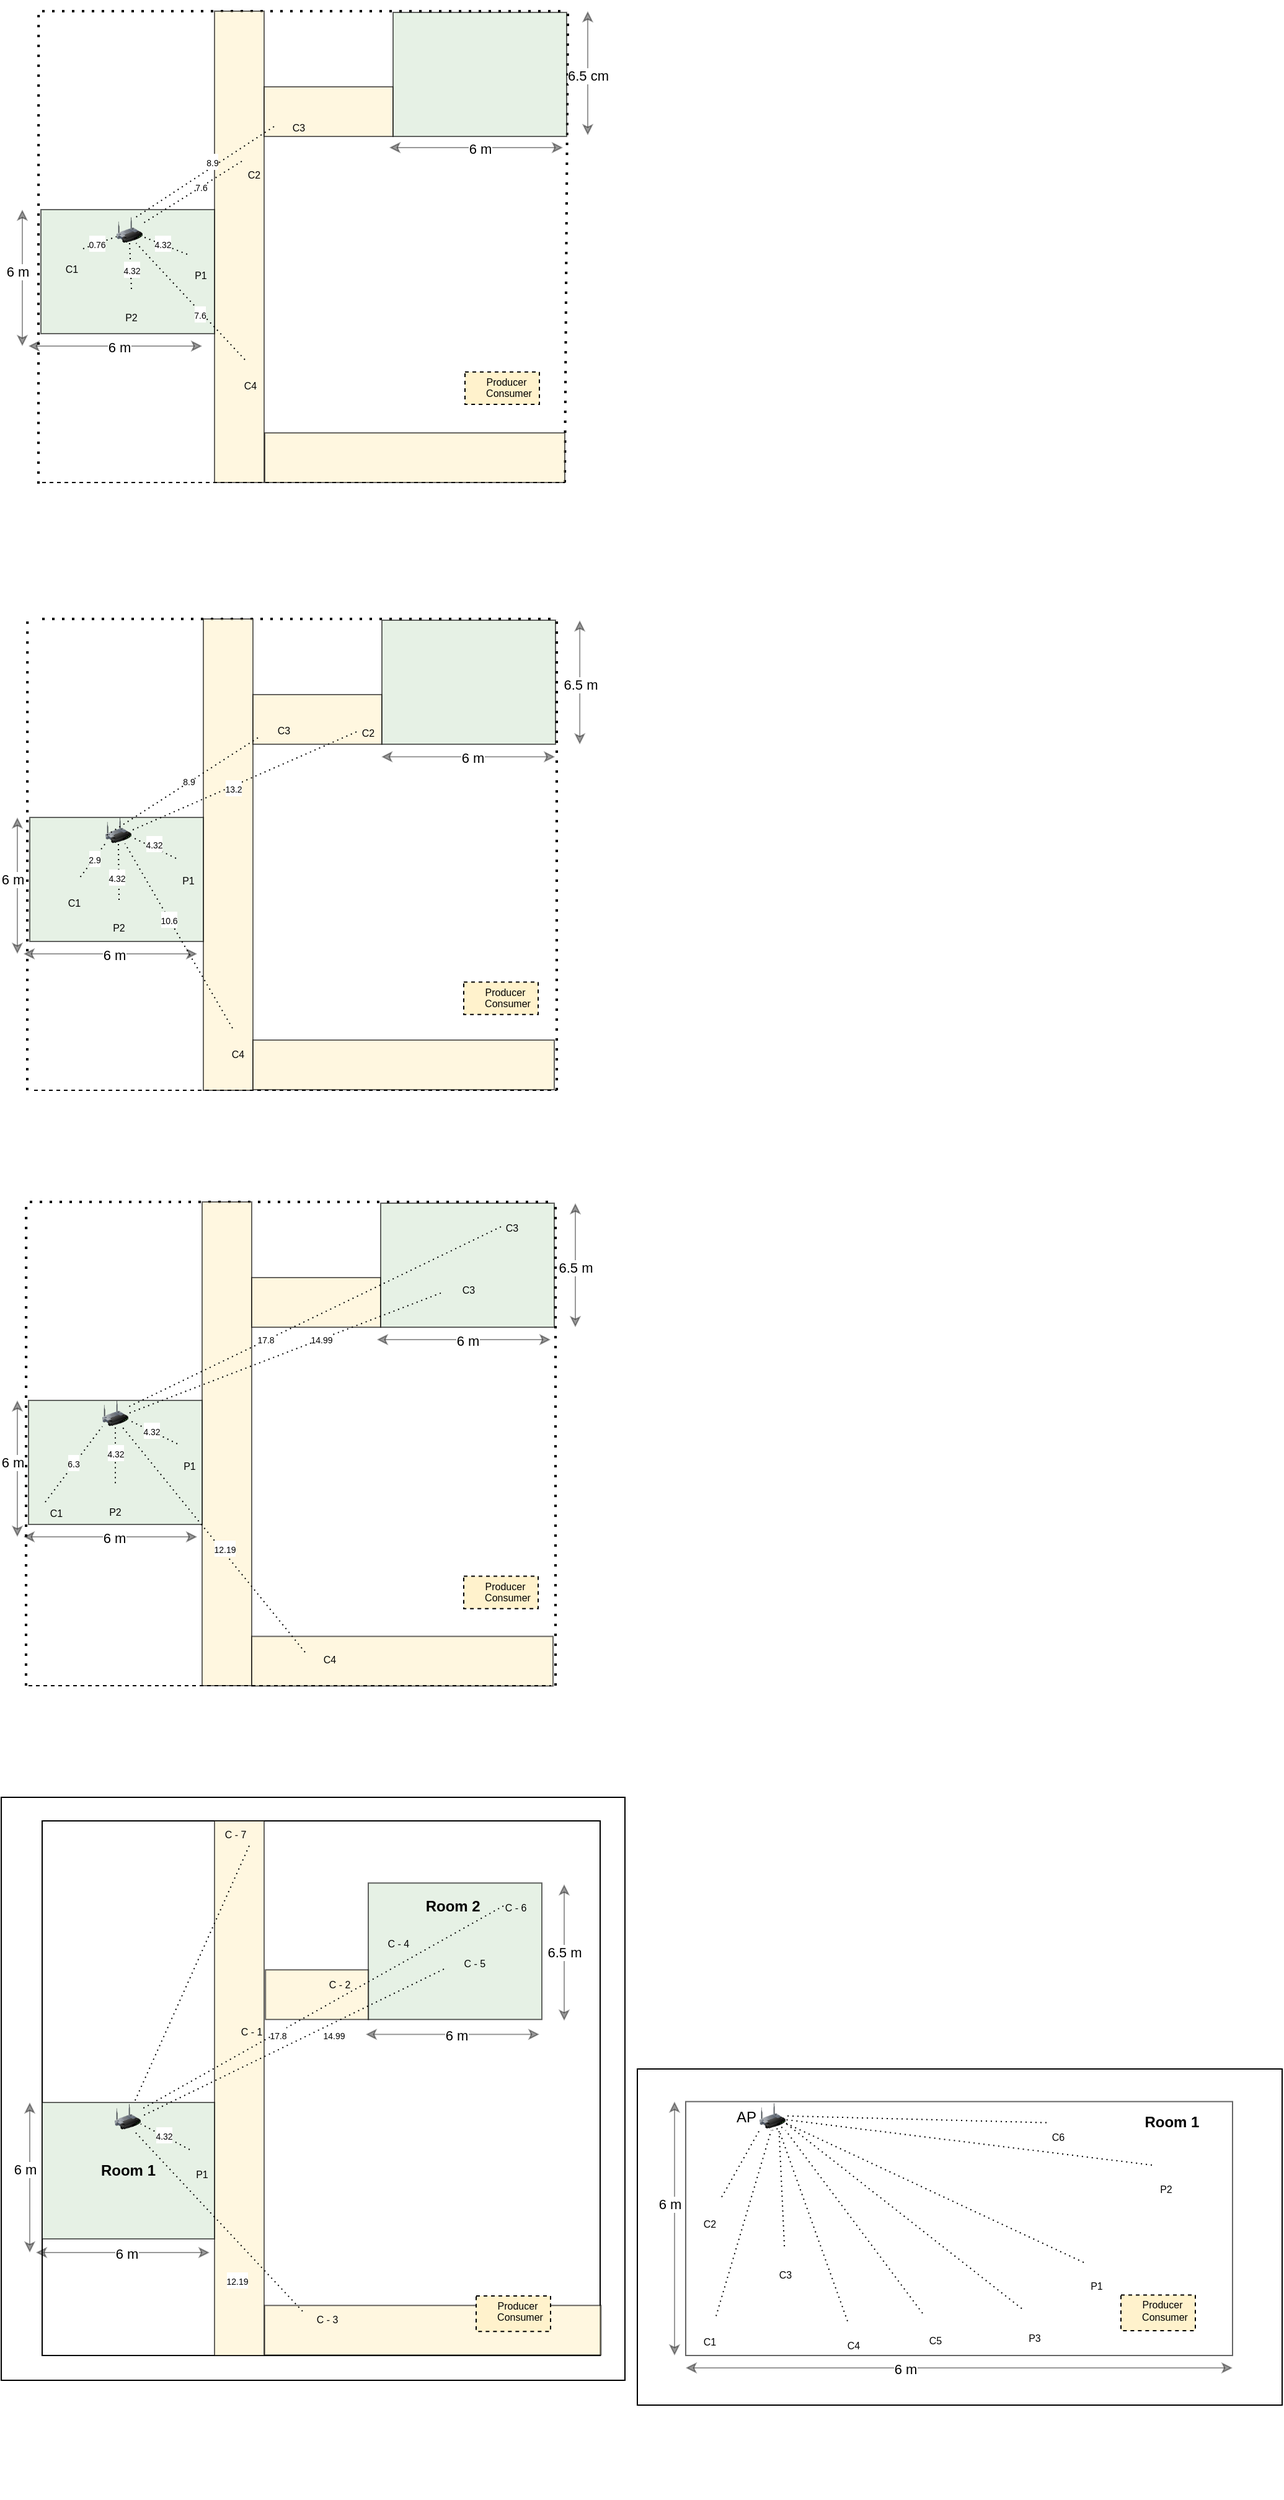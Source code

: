 <mxfile version="13.8.0" type="github">
  <diagram id="qq4VDmRDbKSAf7BhO7Rs" name="Page-1">
    <mxGraphModel dx="1267" dy="1587" grid="1" gridSize="10" guides="1" tooltips="1" connect="1" arrows="1" fold="1" page="1" pageScale="1" pageWidth="850" pageHeight="1100" math="0" shadow="0">
      <root>
        <mxCell id="0" />
        <mxCell id="1" parent="0" />
        <mxCell id="EZycqGlYIk3S1vlZ5jnx-215" value="" style="rounded=0;whiteSpace=wrap;html=1;" vertex="1" parent="1">
          <mxGeometry x="167" y="1410" width="503" height="470" as="geometry" />
        </mxCell>
        <mxCell id="EZycqGlYIk3S1vlZ5jnx-214" value="" style="rounded=0;whiteSpace=wrap;html=1;" vertex="1" parent="1">
          <mxGeometry x="200" y="1429" width="450" height="431" as="geometry" />
        </mxCell>
        <mxCell id="EZycqGlYIk3S1vlZ5jnx-209" value="" style="rounded=0;whiteSpace=wrap;html=1;" vertex="1" parent="1">
          <mxGeometry x="680" y="1629" width="520" height="271" as="geometry" />
        </mxCell>
        <mxCell id="GaNuckgpKVysz68EfYAr-27" value="" style="group" parent="1" vertex="1" connectable="0">
          <mxGeometry x="209" y="-30" width="432" height="501.5" as="geometry" />
        </mxCell>
        <mxCell id="GaNuckgpKVysz68EfYAr-16" value="" style="endArrow=none;dashed=1;html=1;dashPattern=1 3;strokeWidth=2;" parent="GaNuckgpKVysz68EfYAr-27" edge="1">
          <mxGeometry width="50" height="50" relative="1" as="geometry">
            <mxPoint x="-9" as="sourcePoint" />
            <mxPoint x="410" as="targetPoint" />
          </mxGeometry>
        </mxCell>
        <mxCell id="GaNuckgpKVysz68EfYAr-17" value="" style="endArrow=none;dashed=1;html=1;dashPattern=1 3;strokeWidth=2;exitX=1;exitY=0;exitDx=0;exitDy=0;" parent="GaNuckgpKVysz68EfYAr-27" source="GaNuckgpKVysz68EfYAr-29" edge="1">
          <mxGeometry width="50" height="50" relative="1" as="geometry">
            <mxPoint x="415" y="400" as="sourcePoint" />
            <mxPoint x="415" as="targetPoint" />
          </mxGeometry>
        </mxCell>
        <mxCell id="GaNuckgpKVysz68EfYAr-20" value="" style="endArrow=none;dashed=1;html=1;dashPattern=1 3;strokeWidth=2;" parent="GaNuckgpKVysz68EfYAr-27" edge="1">
          <mxGeometry width="50" height="50" relative="1" as="geometry">
            <mxPoint x="-12" y="381" as="sourcePoint" />
            <mxPoint x="-11.889" as="targetPoint" />
          </mxGeometry>
        </mxCell>
        <mxCell id="GaNuckgpKVysz68EfYAr-28" value="" style="rounded=0;whiteSpace=wrap;html=1;fillColor=#FFF2CC;opacity=60;" parent="GaNuckgpKVysz68EfYAr-27" vertex="1">
          <mxGeometry x="130" width="40" height="380" as="geometry" />
        </mxCell>
        <mxCell id="GaNuckgpKVysz68EfYAr-29" value="" style="rounded=0;whiteSpace=wrap;html=1;fillColor=#FFF2CC;opacity=60;rotation=90;" parent="GaNuckgpKVysz68EfYAr-27" vertex="1">
          <mxGeometry x="271.5" y="239" width="40" height="242" as="geometry" />
        </mxCell>
        <mxCell id="GaNuckgpKVysz68EfYAr-31" value="" style="rounded=0;whiteSpace=wrap;html=1;fillColor=#FFF2CC;opacity=60;rotation=90;" parent="GaNuckgpKVysz68EfYAr-27" vertex="1">
          <mxGeometry x="202" y="29" width="40" height="104" as="geometry" />
        </mxCell>
        <mxCell id="GaNuckgpKVysz68EfYAr-33" value="" style="rounded=0;whiteSpace=wrap;html=1;fillColor=#d5e8d4;opacity=60;" parent="GaNuckgpKVysz68EfYAr-27" vertex="1">
          <mxGeometry x="-10" y="160" width="140" height="100" as="geometry" />
        </mxCell>
        <mxCell id="GaNuckgpKVysz68EfYAr-36" value="" style="rounded=0;whiteSpace=wrap;html=1;fillColor=#d5e8d4;opacity=60;" parent="GaNuckgpKVysz68EfYAr-27" vertex="1">
          <mxGeometry x="274" y="1" width="140" height="100" as="geometry" />
        </mxCell>
        <mxCell id="GaNuckgpKVysz68EfYAr-38" value="" style="shape=image;html=1;verticalAlign=top;verticalLabelPosition=bottom;labelBackgroundColor=#ffffff;imageAspect=0;aspect=fixed;image=https://cdn4.iconfinder.com/data/icons/logos-and-brands/512/272_Raspberry_Pi_logo-128.png;shadow=0;dashed=1;sketch=0;strokeColor=#000000;fillColor=#FFF2CC;gradientColor=none;" parent="GaNuckgpKVysz68EfYAr-27" vertex="1">
          <mxGeometry x="108" y="191" width="20" height="20" as="geometry" />
        </mxCell>
        <mxCell id="GaNuckgpKVysz68EfYAr-40" value="" style="shape=image;html=1;verticalAlign=top;verticalLabelPosition=bottom;labelBackgroundColor=#ffffff;imageAspect=0;aspect=fixed;image=https://cdn4.iconfinder.com/data/icons/logos-and-brands/512/272_Raspberry_Pi_logo-128.png;shadow=0;dashed=1;sketch=0;strokeColor=#000000;fillColor=#FFF2CC;gradientColor=none;" parent="GaNuckgpKVysz68EfYAr-27" vertex="1">
          <mxGeometry x="53" y="224" width="20" height="20" as="geometry" />
        </mxCell>
        <mxCell id="GaNuckgpKVysz68EfYAr-43" value="" style="shape=image;html=1;verticalAlign=top;verticalLabelPosition=bottom;labelBackgroundColor=#ffffff;imageAspect=0;aspect=fixed;image=https://cdn3.iconfinder.com/data/icons/logos-and-brands-adobe/512/272_Raspberry_Pi-128.png;shadow=0;dashed=1;sketch=0;strokeColor=#000000;fillColor=#FFF2CC;gradientColor=none;" parent="GaNuckgpKVysz68EfYAr-27" vertex="1">
          <mxGeometry x="150" y="281" width="18" height="18" as="geometry" />
        </mxCell>
        <mxCell id="GaNuckgpKVysz68EfYAr-44" value="" style="image;html=1;image=img/lib/clip_art/networking/Wireless_Router_128x128.png;shadow=0;dashed=1;sketch=0;strokeColor=#000000;fillColor=#FFF2CC;gradientColor=none;" parent="GaNuckgpKVysz68EfYAr-27" vertex="1">
          <mxGeometry x="51" y="166" width="21" height="21" as="geometry" />
        </mxCell>
        <mxCell id="GaNuckgpKVysz68EfYAr-46" value="" style="shape=image;html=1;verticalAlign=top;verticalLabelPosition=bottom;labelBackgroundColor=#ffffff;imageAspect=0;aspect=fixed;image=https://cdn3.iconfinder.com/data/icons/logos-and-brands-adobe/512/272_Raspberry_Pi-128.png;shadow=0;dashed=1;sketch=0;strokeColor=#000000;fillColor=#FFF2CC;gradientColor=none;" parent="GaNuckgpKVysz68EfYAr-27" vertex="1">
          <mxGeometry x="153" y="111" width="18" height="18" as="geometry" />
        </mxCell>
        <mxCell id="GaNuckgpKVysz68EfYAr-47" value="" style="shape=image;html=1;verticalAlign=top;verticalLabelPosition=bottom;labelBackgroundColor=#ffffff;imageAspect=0;aspect=fixed;image=https://cdn3.iconfinder.com/data/icons/logos-and-brands-adobe/512/272_Raspberry_Pi-128.png;shadow=0;dashed=1;sketch=0;strokeColor=#000000;fillColor=#FFF2CC;gradientColor=none;" parent="GaNuckgpKVysz68EfYAr-27" vertex="1">
          <mxGeometry x="176" y="84" width="18" height="18" as="geometry" />
        </mxCell>
        <mxCell id="GaNuckgpKVysz68EfYAr-48" value="" style="shape=image;html=1;verticalAlign=top;verticalLabelPosition=bottom;labelBackgroundColor=#ffffff;imageAspect=0;aspect=fixed;image=https://cdn3.iconfinder.com/data/icons/logos-and-brands-adobe/512/272_Raspberry_Pi-128.png;shadow=0;dashed=1;sketch=0;strokeColor=#000000;fillColor=#FFF2CC;gradientColor=none;" parent="GaNuckgpKVysz68EfYAr-27" vertex="1">
          <mxGeometry x="6" y="187" width="18" height="18" as="geometry" />
        </mxCell>
        <mxCell id="GaNuckgpKVysz68EfYAr-54" value="&lt;font style=&quot;font-size: 8px&quot;&gt;C1&lt;/font&gt;" style="text;html=1;strokeColor=none;fillColor=none;align=center;verticalAlign=middle;whiteSpace=wrap;rounded=0;shadow=0;dashed=1;sketch=0;" parent="GaNuckgpKVysz68EfYAr-27" vertex="1">
          <mxGeometry x="-5" y="197" width="40" height="20" as="geometry" />
        </mxCell>
        <mxCell id="GaNuckgpKVysz68EfYAr-55" value="&lt;font style=&quot;font-size: 8px&quot;&gt;P1&lt;/font&gt;" style="text;html=1;strokeColor=none;fillColor=none;align=center;verticalAlign=middle;whiteSpace=wrap;rounded=0;shadow=0;dashed=1;sketch=0;" parent="GaNuckgpKVysz68EfYAr-27" vertex="1">
          <mxGeometry x="99" y="202" width="40" height="20" as="geometry" />
        </mxCell>
        <mxCell id="GaNuckgpKVysz68EfYAr-56" value="&lt;font style=&quot;font-size: 8px&quot;&gt;P2&lt;/font&gt;" style="text;html=1;strokeColor=none;fillColor=none;align=center;verticalAlign=middle;whiteSpace=wrap;rounded=0;shadow=0;dashed=1;sketch=0;" parent="GaNuckgpKVysz68EfYAr-27" vertex="1">
          <mxGeometry x="47.5" y="235.5" width="30" height="20" as="geometry" />
        </mxCell>
        <mxCell id="GaNuckgpKVysz68EfYAr-57" value="&lt;font style=&quot;font-size: 8px&quot;&gt;C2&lt;/font&gt;" style="text;html=1;strokeColor=none;fillColor=none;align=center;verticalAlign=middle;whiteSpace=wrap;rounded=0;shadow=0;dashed=1;sketch=0;" parent="GaNuckgpKVysz68EfYAr-27" vertex="1">
          <mxGeometry x="142" y="121" width="40" height="20" as="geometry" />
        </mxCell>
        <mxCell id="GaNuckgpKVysz68EfYAr-58" value="&lt;font style=&quot;font-size: 8px&quot;&gt;C3&lt;/font&gt;" style="text;html=1;strokeColor=none;fillColor=none;align=center;verticalAlign=middle;whiteSpace=wrap;rounded=0;shadow=0;dashed=1;sketch=0;" parent="GaNuckgpKVysz68EfYAr-27" vertex="1">
          <mxGeometry x="178" y="83" width="40" height="20" as="geometry" />
        </mxCell>
        <mxCell id="GaNuckgpKVysz68EfYAr-59" value="&lt;font style=&quot;font-size: 8px&quot;&gt;C4&lt;/font&gt;" style="text;html=1;strokeColor=none;fillColor=none;align=center;verticalAlign=middle;whiteSpace=wrap;rounded=0;shadow=0;dashed=1;sketch=0;" parent="GaNuckgpKVysz68EfYAr-27" vertex="1">
          <mxGeometry x="139" y="291" width="40" height="20" as="geometry" />
        </mxCell>
        <mxCell id="GaNuckgpKVysz68EfYAr-63" value="" style="endArrow=none;dashed=1;html=1;dashPattern=1 3;strokeWidth=1;entryX=0.5;entryY=1;entryDx=0;entryDy=0;exitX=0.5;exitY=0;exitDx=0;exitDy=0;" parent="GaNuckgpKVysz68EfYAr-27" source="GaNuckgpKVysz68EfYAr-40" target="GaNuckgpKVysz68EfYAr-44" edge="1">
          <mxGeometry width="50" height="50" relative="1" as="geometry">
            <mxPoint x="20" y="240" as="sourcePoint" />
            <mxPoint x="70" y="190" as="targetPoint" />
          </mxGeometry>
        </mxCell>
        <mxCell id="GaNuckgpKVysz68EfYAr-192" value="&lt;font style=&quot;font-size: 7px&quot;&gt;4.32&lt;/font&gt;" style="edgeLabel;html=1;align=center;verticalAlign=middle;resizable=0;points=[];" parent="GaNuckgpKVysz68EfYAr-63" vertex="1" connectable="0">
          <mxGeometry x="-0.137" relative="1" as="geometry">
            <mxPoint as="offset" />
          </mxGeometry>
        </mxCell>
        <mxCell id="GaNuckgpKVysz68EfYAr-66" value="" style="endArrow=none;dashed=1;html=1;dashPattern=1 3;strokeWidth=1;entryX=1;entryY=0.75;entryDx=0;entryDy=0;exitX=0;exitY=0.25;exitDx=0;exitDy=0;" parent="GaNuckgpKVysz68EfYAr-27" source="GaNuckgpKVysz68EfYAr-38" target="GaNuckgpKVysz68EfYAr-44" edge="1">
          <mxGeometry width="50" height="50" relative="1" as="geometry">
            <mxPoint x="51" y="240" as="sourcePoint" />
            <mxPoint x="50.5" y="201.0" as="targetPoint" />
          </mxGeometry>
        </mxCell>
        <mxCell id="GaNuckgpKVysz68EfYAr-193" value="&lt;font style=&quot;font-size: 7px&quot;&gt;4.32&lt;/font&gt;" style="edgeLabel;html=1;align=center;verticalAlign=middle;resizable=0;points=[];labelBackgroundColor=#ffffff;labelBorderColor=none;" parent="GaNuckgpKVysz68EfYAr-66" vertex="1" connectable="0">
          <mxGeometry x="0.171" y="1" relative="1" as="geometry">
            <mxPoint x="1.36" y="-1.62" as="offset" />
          </mxGeometry>
        </mxCell>
        <mxCell id="GaNuckgpKVysz68EfYAr-67" value="" style="endArrow=none;dashed=1;html=1;dashPattern=1 3;strokeWidth=1;entryX=0.75;entryY=0;entryDx=0;entryDy=0;exitX=0;exitY=0.5;exitDx=0;exitDy=0;" parent="GaNuckgpKVysz68EfYAr-27" source="GaNuckgpKVysz68EfYAr-58" target="GaNuckgpKVysz68EfYAr-44" edge="1">
          <mxGeometry width="50" height="50" relative="1" as="geometry">
            <mxPoint x="100" y="212" as="sourcePoint" />
            <mxPoint x="61" y="195.75" as="targetPoint" />
          </mxGeometry>
        </mxCell>
        <mxCell id="GaNuckgpKVysz68EfYAr-68" value="" style="endArrow=none;dashed=1;html=1;dashPattern=1 3;strokeWidth=1;entryX=1;entryY=0.25;entryDx=0;entryDy=0;exitX=0.25;exitY=0;exitDx=0;exitDy=0;" parent="GaNuckgpKVysz68EfYAr-27" source="GaNuckgpKVysz68EfYAr-57" target="GaNuckgpKVysz68EfYAr-44" edge="1">
          <mxGeometry width="50" height="50" relative="1" as="geometry">
            <mxPoint x="188" y="93.0" as="sourcePoint" />
            <mxPoint x="55.75" y="180" as="targetPoint" />
          </mxGeometry>
        </mxCell>
        <mxCell id="GaNuckgpKVysz68EfYAr-69" value="" style="endArrow=none;dashed=1;html=1;dashPattern=1 3;strokeWidth=1;exitX=0.25;exitY=0;exitDx=0;exitDy=0;entryX=0.75;entryY=1;entryDx=0;entryDy=0;" parent="GaNuckgpKVysz68EfYAr-27" source="GaNuckgpKVysz68EfYAr-43" target="GaNuckgpKVysz68EfYAr-44" edge="1">
          <mxGeometry width="50" height="50" relative="1" as="geometry">
            <mxPoint x="100" y="212" as="sourcePoint" />
            <mxPoint x="61" y="195.75" as="targetPoint" />
          </mxGeometry>
        </mxCell>
        <mxCell id="GaNuckgpKVysz68EfYAr-70" value="" style="endArrow=none;dashed=1;html=1;dashPattern=1 3;strokeWidth=1;entryX=0;entryY=0.75;entryDx=0;entryDy=0;exitX=1;exitY=0.25;exitDx=0;exitDy=0;" parent="GaNuckgpKVysz68EfYAr-27" source="GaNuckgpKVysz68EfYAr-48" target="GaNuckgpKVysz68EfYAr-44" edge="1">
          <mxGeometry width="50" height="50" relative="1" as="geometry">
            <mxPoint x="20" y="230" as="sourcePoint" />
            <mxPoint x="70" y="180" as="targetPoint" />
          </mxGeometry>
        </mxCell>
        <mxCell id="GaNuckgpKVysz68EfYAr-169" value="" style="endArrow=classic;startArrow=classic;html=1;strokeWidth=1;opacity=40;" parent="GaNuckgpKVysz68EfYAr-27" edge="1">
          <mxGeometry width="50" height="50" relative="1" as="geometry">
            <mxPoint x="-25" y="270" as="sourcePoint" />
            <mxPoint x="-25" y="160" as="targetPoint" />
          </mxGeometry>
        </mxCell>
        <mxCell id="GaNuckgpKVysz68EfYAr-170" value="6 m" style="edgeLabel;html=1;align=center;verticalAlign=middle;resizable=0;points=[];" parent="GaNuckgpKVysz68EfYAr-169" vertex="1" connectable="0">
          <mxGeometry x="0.314" relative="1" as="geometry">
            <mxPoint x="-4" y="12.5" as="offset" />
          </mxGeometry>
        </mxCell>
        <mxCell id="GaNuckgpKVysz68EfYAr-171" value="" style="endArrow=classic;startArrow=classic;html=1;strokeWidth=1;opacity=40;" parent="GaNuckgpKVysz68EfYAr-27" edge="1">
          <mxGeometry width="50" height="50" relative="1" as="geometry">
            <mxPoint x="120" y="270" as="sourcePoint" />
            <mxPoint x="-20" y="270" as="targetPoint" />
          </mxGeometry>
        </mxCell>
        <mxCell id="GaNuckgpKVysz68EfYAr-172" value="6 m" style="edgeLabel;html=1;align=center;verticalAlign=middle;resizable=0;points=[];" parent="GaNuckgpKVysz68EfYAr-171" vertex="1" connectable="0">
          <mxGeometry x="0.314" relative="1" as="geometry">
            <mxPoint x="25" y="1" as="offset" />
          </mxGeometry>
        </mxCell>
        <mxCell id="GaNuckgpKVysz68EfYAr-197" value="&lt;font style=&quot;font-size: 7px&quot;&gt;8.9&lt;/font&gt;" style="edgeLabel;html=1;align=center;verticalAlign=middle;resizable=0;points=[];labelBackgroundColor=#ffffff;labelBorderColor=none;" parent="GaNuckgpKVysz68EfYAr-27" vertex="1" connectable="0">
          <mxGeometry x="127.999" y="120.997" as="geometry" />
        </mxCell>
        <mxCell id="GaNuckgpKVysz68EfYAr-198" value="&lt;font style=&quot;font-size: 7px&quot;&gt;7.6&lt;/font&gt;" style="edgeLabel;html=1;align=center;verticalAlign=middle;resizable=0;points=[];labelBackgroundColor=#ffffff;labelBorderColor=none;" parent="GaNuckgpKVysz68EfYAr-27" vertex="1" connectable="0">
          <mxGeometry x="118.999" y="140.997" as="geometry" />
        </mxCell>
        <mxCell id="GaNuckgpKVysz68EfYAr-199" value="&lt;font style=&quot;font-size: 7px&quot;&gt;7.6&lt;/font&gt;" style="edgeLabel;html=1;align=center;verticalAlign=middle;resizable=0;points=[];labelBackgroundColor=#ffffff;labelBorderColor=none;" parent="GaNuckgpKVysz68EfYAr-27" vertex="1" connectable="0">
          <mxGeometry x="117.999" y="243.997" as="geometry" />
        </mxCell>
        <mxCell id="GaNuckgpKVysz68EfYAr-200" value="&lt;font style=&quot;font-size: 7px&quot;&gt;0.76&lt;/font&gt;" style="edgeLabel;html=1;align=center;verticalAlign=middle;resizable=0;points=[];labelBackgroundColor=#ffffff;labelBorderColor=none;" parent="GaNuckgpKVysz68EfYAr-27" vertex="1" connectable="0">
          <mxGeometry x="34.999" y="186.997" as="geometry" />
        </mxCell>
        <mxCell id="GaNuckgpKVysz68EfYAr-263" value="" style="group" parent="GaNuckgpKVysz68EfYAr-27" vertex="1" connectable="0">
          <mxGeometry x="336" y="277.89" width="78" height="27" as="geometry" />
        </mxCell>
        <mxCell id="GaNuckgpKVysz68EfYAr-262" value="" style="group" parent="GaNuckgpKVysz68EfYAr-263" vertex="1" connectable="0">
          <mxGeometry width="78" height="27" as="geometry" />
        </mxCell>
        <mxCell id="GaNuckgpKVysz68EfYAr-259" value="" style="rounded=0;whiteSpace=wrap;html=1;shadow=0;dashed=1;labelBackgroundColor=#ffffff;sketch=0;strokeColor=#000000;fillColor=#FFF2CC;gradientColor=none;fontColor=#000000;" parent="GaNuckgpKVysz68EfYAr-262" vertex="1">
          <mxGeometry x="-4" y="13" width="60" height="26.077" as="geometry" />
        </mxCell>
        <mxCell id="GaNuckgpKVysz68EfYAr-256" value="" style="shape=image;html=1;verticalAlign=top;verticalLabelPosition=bottom;labelBackgroundColor=#ffffff;imageAspect=0;aspect=fixed;image=https://cdn4.iconfinder.com/data/icons/logos-and-brands/512/272_Raspberry_Pi_logo-128.png;shadow=0;dashed=1;sketch=0;strokeColor=#000000;fillColor=#FFF2CC;gradientColor=none;" parent="GaNuckgpKVysz68EfYAr-262" vertex="1">
          <mxGeometry x="3.977" y="17.134" width="6.36" height="6.36" as="geometry" />
        </mxCell>
        <mxCell id="GaNuckgpKVysz68EfYAr-257" value="" style="shape=image;html=1;verticalAlign=top;verticalLabelPosition=bottom;labelBackgroundColor=#ffffff;imageAspect=0;aspect=fixed;image=https://cdn3.iconfinder.com/data/icons/logos-and-brands-adobe/512/272_Raspberry_Pi-128.png;shadow=0;dashed=1;sketch=0;strokeColor=#000000;fillColor=#FFF2CC;gradientColor=none;" parent="GaNuckgpKVysz68EfYAr-262" vertex="1">
          <mxGeometry x="3.977" y="26.356" width="6.36" height="6.36" as="geometry" />
        </mxCell>
        <mxCell id="2" value="&lt;font style=&quot;font-size: 8px&quot;&gt;Producer&lt;/font&gt;" style="text;html=1;align=center;verticalAlign=middle;resizable=0;points=[];autosize=1;fontColor=#000000;" parent="GaNuckgpKVysz68EfYAr-262" vertex="1">
          <mxGeometry x="4.001" y="10.221" width="50" height="20" as="geometry" />
        </mxCell>
        <mxCell id="GaNuckgpKVysz68EfYAr-258" value="&lt;font style=&quot;font-size: 8px&quot;&gt;Consumer&lt;/font&gt;" style="text;html=1;align=center;verticalAlign=middle;resizable=0;points=[];autosize=1;fontColor=#000000;" parent="GaNuckgpKVysz68EfYAr-262" vertex="1">
          <mxGeometry x="5.999" y="18.886" width="50" height="20" as="geometry" />
        </mxCell>
        <mxCell id="GaNuckgpKVysz68EfYAr-165" value="" style="endArrow=classic;startArrow=classic;html=1;strokeWidth=1;opacity=40;" parent="GaNuckgpKVysz68EfYAr-27" edge="1">
          <mxGeometry width="50" height="50" relative="1" as="geometry">
            <mxPoint x="411" y="110" as="sourcePoint" />
            <mxPoint x="271" y="110" as="targetPoint" />
          </mxGeometry>
        </mxCell>
        <mxCell id="GaNuckgpKVysz68EfYAr-166" value="6 m" style="edgeLabel;html=1;align=center;verticalAlign=middle;resizable=0;points=[];" parent="GaNuckgpKVysz68EfYAr-165" vertex="1" connectable="0">
          <mxGeometry x="0.314" relative="1" as="geometry">
            <mxPoint x="25" y="1" as="offset" />
          </mxGeometry>
        </mxCell>
        <mxCell id="GaNuckgpKVysz68EfYAr-163" value="" style="endArrow=classic;startArrow=classic;html=1;strokeWidth=1;opacity=40;" parent="GaNuckgpKVysz68EfYAr-27" edge="1">
          <mxGeometry width="50" height="50" relative="1" as="geometry">
            <mxPoint x="431" y="100" as="sourcePoint" />
            <mxPoint x="431" as="targetPoint" />
          </mxGeometry>
        </mxCell>
        <mxCell id="GaNuckgpKVysz68EfYAr-164" value="6.5 cm" style="edgeLabel;html=1;align=center;verticalAlign=middle;resizable=0;points=[];" parent="GaNuckgpKVysz68EfYAr-163" vertex="1" connectable="0">
          <mxGeometry x="0.314" relative="1" as="geometry">
            <mxPoint y="16.83" as="offset" />
          </mxGeometry>
        </mxCell>
        <mxCell id="GaNuckgpKVysz68EfYAr-71" value="" style="group" parent="1" vertex="1" connectable="0">
          <mxGeometry x="200" y="210" width="10" height="210" as="geometry" />
        </mxCell>
        <mxCell id="GaNuckgpKVysz68EfYAr-21" value="" style="endArrow=none;html=1;" parent="GaNuckgpKVysz68EfYAr-71" edge="1">
          <mxGeometry width="50" height="50" relative="1" as="geometry">
            <mxPoint x="10" as="sourcePoint" />
            <mxPoint x="10" as="targetPoint" />
          </mxGeometry>
        </mxCell>
        <mxCell id="GaNuckgpKVysz68EfYAr-60" value="" style="endArrow=none;dashed=1;html=1;entryX=1;entryY=0;entryDx=0;entryDy=0;" parent="GaNuckgpKVysz68EfYAr-71" target="GaNuckgpKVysz68EfYAr-29" edge="1">
          <mxGeometry width="50" height="50" relative="1" as="geometry">
            <mxPoint y="140" as="sourcePoint" />
            <mxPoint x="50" y="200" as="targetPoint" />
          </mxGeometry>
        </mxCell>
        <mxCell id="GaNuckgpKVysz68EfYAr-72" value="" style="group" parent="1" vertex="1" connectable="0">
          <mxGeometry x="200" y="460" width="420" height="501.5" as="geometry" />
        </mxCell>
        <mxCell id="GaNuckgpKVysz68EfYAr-108" value="" style="group" parent="GaNuckgpKVysz68EfYAr-72" vertex="1" connectable="0">
          <mxGeometry x="-19" width="434" height="400" as="geometry" />
        </mxCell>
        <mxCell id="GaNuckgpKVysz68EfYAr-73" value="" style="endArrow=none;dashed=1;html=1;dashPattern=1 3;strokeWidth=2;" parent="GaNuckgpKVysz68EfYAr-108" edge="1">
          <mxGeometry width="50" height="50" relative="1" as="geometry">
            <mxPoint x="19" as="sourcePoint" />
            <mxPoint x="429" as="targetPoint" />
          </mxGeometry>
        </mxCell>
        <mxCell id="GaNuckgpKVysz68EfYAr-74" value="" style="endArrow=none;dashed=1;html=1;dashPattern=1 3;strokeWidth=2;" parent="GaNuckgpKVysz68EfYAr-108" edge="1">
          <mxGeometry width="50" height="50" relative="1" as="geometry">
            <mxPoint x="434" y="380" as="sourcePoint" />
            <mxPoint x="434" as="targetPoint" />
          </mxGeometry>
        </mxCell>
        <mxCell id="GaNuckgpKVysz68EfYAr-75" value="" style="endArrow=none;dashed=1;html=1;dashPattern=1 3;strokeWidth=2;" parent="GaNuckgpKVysz68EfYAr-108" edge="1">
          <mxGeometry width="50" height="50" relative="1" as="geometry">
            <mxPoint x="7" y="380" as="sourcePoint" />
            <mxPoint x="7.111" as="targetPoint" />
          </mxGeometry>
        </mxCell>
        <mxCell id="GaNuckgpKVysz68EfYAr-76" value="" style="rounded=0;whiteSpace=wrap;html=1;fillColor=#FFF2CC;opacity=60;" parent="GaNuckgpKVysz68EfYAr-108" vertex="1">
          <mxGeometry x="149" width="40" height="380" as="geometry" />
        </mxCell>
        <mxCell id="GaNuckgpKVysz68EfYAr-77" value="" style="rounded=0;whiteSpace=wrap;html=1;fillColor=#FFF2CC;opacity=60;rotation=90;" parent="GaNuckgpKVysz68EfYAr-108" vertex="1">
          <mxGeometry x="290.5" y="238" width="40" height="243" as="geometry" />
        </mxCell>
        <mxCell id="GaNuckgpKVysz68EfYAr-78" value="" style="rounded=0;whiteSpace=wrap;html=1;fillColor=#FFF2CC;opacity=60;rotation=90;" parent="GaNuckgpKVysz68EfYAr-108" vertex="1">
          <mxGeometry x="221" y="29" width="40" height="104" as="geometry" />
        </mxCell>
        <mxCell id="GaNuckgpKVysz68EfYAr-79" value="&lt;span style=&quot;color: rgba(0 , 0 , 0 , 0) ; font-family: monospace ; font-size: 0px&quot;&gt;%3CmxGraphModel%3E%3Croot%3E%3CmxCell%20id%3D%220%22%2F%3E%3CmxCell%20id%3D%221%22%20parent%3D%220%22%2F%3E%3CmxCell%20id%3D%222%22%20value%3D%22%22%20style%3D%22rounded%3D0%3BwhiteSpace%3Dwrap%3Bhtml%3D1%3BfillColor%3D%23d5e8d4%3Bopacity%3D60%3B%22%20vertex%3D%221%22%20parent%3D%221%22%3E%3CmxGeometry%20x%3D%22189%22%20y%3D%221090%22%20width%3D%22140%22%20height%3D%22100%22%20as%3D%22geometry%22%2F%3E%3C%2FmxCell%3E%3CmxCell%20id%3D%223%22%20value%3D%22%22%20style%3D%22shape%3Dimage%3Bhtml%3D1%3BverticalAlign%3Dtop%3BverticalLabelPosition%3Dbottom%3BlabelBackgroundColor%3D%23ffffff%3BimageAspect%3D0%3Baspect%3Dfixed%3Bimage%3Dhttps%3A%2F%2Fcdn4.iconfinder.com%2Fdata%2Ficons%2Flogos-and-brands%2F512%2F272_Raspberry_Pi_logo-128.png%3Bshadow%3D0%3Bdashed%3D1%3Bsketch%3D0%3BstrokeColor%3D%23000000%3BfillColor%3D%23FFF2CC%3BgradientColor%3Dnone%3B%22%20vertex%3D%221%22%20parent%3D%221%22%3E%3CmxGeometry%20x%3D%22309%22%20y%3D%221120%22%20width%3D%2220%22%20height%3D%2220%22%20as%3D%22geometry%22%2F%3E%3C%2FmxCell%3E%3CmxCell%20id%3D%224%22%20value%3D%22%22%20style%3D%22shape%3Dimage%3Bhtml%3D1%3BverticalAlign%3Dtop%3BverticalLabelPosition%3Dbottom%3BlabelBackgroundColor%3D%23ffffff%3BimageAspect%3D0%3Baspect%3Dfixed%3Bimage%3Dhttps%3A%2F%2Fcdn4.iconfinder.com%2Fdata%2Ficons%2Flogos-and-brands%2F512%2F272_Raspberry_Pi_logo-128.png%3Bshadow%3D0%3Bdashed%3D1%3Bsketch%3D0%3BstrokeColor%3D%23000000%3BfillColor%3D%23FFF2CC%3BgradientColor%3Dnone%3B%22%20vertex%3D%221%22%20parent%3D%221%22%3E%3CmxGeometry%20x%3D%22249%22%20y%3D%221156.75%22%20width%3D%2220%22%20height%3D%2220%22%20as%3D%22geometry%22%2F%3E%3C%2FmxCell%3E%3CmxCell%20id%3D%225%22%20value%3D%22%22%20style%3D%22image%3Bhtml%3D1%3Bimage%3Dimg%2Flib%2Fclip_art%2Fnetworking%2FWireless_Router_128x128.png%3Bshadow%3D0%3Bdashed%3D1%3Bsketch%3D0%3BstrokeColor%3D%23000000%3BfillColor%3D%23FFF2CC%3BgradientColor%3Dnone%3B%22%20vertex%3D%221%22%20parent%3D%221%22%3E%3CmxGeometry%20x%3D%22248.5%22%20y%3D%221090%22%20width%3D%2221%22%20height%3D%2221%22%20as%3D%22geometry%22%2F%3E%3C%2FmxCell%3E%3CmxCell%20id%3D%226%22%20value%3D%22%26lt%3Bfont%20style%3D%26quot%3Bfont-size%3A%208px%26quot%3B%26gt%3BP1%26lt%3B%2Ffont%26gt%3B%22%20style%3D%22text%3Bhtml%3D1%3BstrokeColor%3Dnone%3BfillColor%3Dnone%3Balign%3Dcenter%3BverticalAlign%3Dmiddle%3BwhiteSpace%3Dwrap%3Brounded%3D0%3Bshadow%3D0%3Bdashed%3D1%3Bsketch%3D0%3B%22%20vertex%3D%221%22%20parent%3D%221%22%3E%3CmxGeometry%20x%3D%22279%22%20y%3D%221132%22%20width%3D%2240%22%20height%3D%2220%22%20as%3D%22geometry%22%2F%3E%3C%2FmxCell%3E%3CmxCell%20id%3D%227%22%20value%3D%22%26lt%3Bfont%20style%3D%26quot%3Bfont-size%3A%208px%26quot%3B%26gt%3BP2%26lt%3B%2Ffont%26gt%3B%22%20style%3D%22text%3Bhtml%3D1%3BstrokeColor%3Dnone%3BfillColor%3Dnone%3Balign%3Dcenter%3BverticalAlign%3Dmiddle%3BwhiteSpace%3Dwrap%3Brounded%3D0%3Bshadow%3D0%3Bdashed%3D1%3Bsketch%3D0%3B%22%20vertex%3D%221%22%20parent%3D%221%22%3E%3CmxGeometry%20x%3D%22239%22%20y%3D%221168.5%22%20width%3D%2240%22%20height%3D%2220%22%20as%3D%22geometry%22%2F%3E%3C%2FmxCell%3E%3CmxCell%20id%3D%228%22%20value%3D%22%22%20style%3D%22pointerEvents%3D1%3Bshadow%3D0%3Bdashed%3D0%3Bhtml%3D1%3BstrokeColor%3Dnone%3BfillColor%3D%23434445%3Baspect%3Dfixed%3BlabelPosition%3Dcenter%3BverticalLabelPosition%3Dbottom%3BverticalAlign%3Dtop%3Balign%3Dcenter%3BoutlineConnect%3D0%3Bshape%3Dmxgraph.vvd.wi_fi%3Bsketch%3D0%3Brotation%3D-40%3B%22%20vertex%3D%221%22%20parent%3D%221%22%3E%3CmxGeometry%20x%3D%22234.3%22%20y%3D%221082.3%22%20width%3D%2215.7%22%20height%3D%2215.7%22%20as%3D%22geometry%22%2F%3E%3C%2FmxCell%3E%3CmxCell%20id%3D%229%22%20value%3D%22%22%20style%3D%22endArrow%3Dnone%3Bdashed%3D1%3Bhtml%3D1%3BdashPattern%3D1%203%3BstrokeWidth%3D1%3BentryX%3D0.5%3BentryY%3D1%3BentryDx%3D0%3BentryDy%3D0%3BexitX%3D0.5%3BexitY%3D0%3BexitDx%3D0%3BexitDy%3D0%3B%22%20edge%3D%221%22%20source%3D%224%22%20target%3D%225%22%20parent%3D%221%22%3E%3CmxGeometry%20width%3D%2250%22%20height%3D%2250%22%20relative%3D%221%22%20as%3D%22geometry%22%3E%3CmxPoint%20x%3D%2239%22%20y%3D%22240%22%20as%3D%22sourcePoint%22%2F%3E%3CmxPoint%20x%3D%2289%22%20y%3D%22190%22%20as%3D%22targetPoint%22%2F%3E%3C%2FmxGeometry%3E%3C%2FmxCell%3E%3CmxCell%20id%3D%2210%22%20value%3D%22%22%20style%3D%22endArrow%3Dnone%3Bdashed%3D1%3Bhtml%3D1%3BdashPattern%3D1%203%3BstrokeWidth%3D1%3BentryX%3D1%3BentryY%3D0.75%3BentryDx%3D0%3BentryDy%3D0%3BexitX%3D0%3BexitY%3D0.25%3BexitDx%3D0%3BexitDy%3D0%3B%22%20edge%3D%221%22%20source%3D%223%22%20target%3D%225%22%20parent%3D%221%22%3E%3CmxGeometry%20width%3D%2250%22%20height%3D%2250%22%20relative%3D%221%22%20as%3D%22geometry%22%3E%3CmxPoint%20x%3D%2270%22%20y%3D%22240%22%20as%3D%22sourcePoint%22%2F%3E%3CmxPoint%20x%3D%2269.5%22%20y%3D%22201.0%22%20as%3D%22targetPoint%22%2F%3E%3C%2FmxGeometry%3E%3C%2FmxCell%3E%3CmxCell%20id%3D%2211%22%20value%3D%22%22%20style%3D%22endArrow%3Dnone%3Bdashed%3D1%3Bhtml%3D1%3BdashPattern%3D1%203%3BstrokeWidth%3D1%3BentryX%3D0%3BentryY%3D1%3BentryDx%3D0%3BentryDy%3D0%3BexitX%3D0.75%3BexitY%3D0%3BexitDx%3D0%3BexitDy%3D0%3B%22%20edge%3D%221%22%20source%3D%2212%22%20target%3D%225%22%20parent%3D%221%22%3E%3CmxGeometry%20width%3D%2250%22%20height%3D%2250%22%20relative%3D%221%22%20as%3D%22geometry%22%3E%3CmxPoint%20x%3D%2239%22%20y%3D%22230%22%20as%3D%22sourcePoint%22%2F%3E%3CmxPoint%20x%3D%2289%22%20y%3D%22180%22%20as%3D%22targetPoint%22%2F%3E%3C%2FmxGeometry%3E%3C%2FmxCell%3E%3CmxCell%20id%3D%2212%22%20value%3D%22%22%20style%3D%22shape%3Dimage%3Bhtml%3D1%3BverticalAlign%3Dtop%3BverticalLabelPosition%3Dbottom%3BlabelBackgroundColor%3D%23ffffff%3BimageAspect%3D0%3Baspect%3Dfixed%3Bimage%3Dhttps%3A%2F%2Fcdn3.iconfinder.com%2Fdata%2Ficons%2Flogos-and-brands-adobe%2F512%2F272_Raspberry_Pi-128.png%3Bshadow%3D0%3Bdashed%3D1%3Bsketch%3D0%3BstrokeColor%3D%23000000%3BfillColor%3D%23FFF2CC%3BgradientColor%3Dnone%3B%22%20vertex%3D%221%22%20parent%3D%221%22%3E%3CmxGeometry%20x%3D%22189%22%20y%3D%221172%22%20width%3D%2218%22%20height%3D%2218%22%20as%3D%22geometry%22%2F%3E%3C%2FmxCell%3E%3CmxCell%20id%3D%2213%22%20value%3D%22%22%20style%3D%22group%22%20vertex%3D%221%22%20connectable%3D%220%22%20parent%3D%221%22%3E%3CmxGeometry%20x%3D%22202%22%20y%3D%221161.5%22%20width%3D%2219%22%20height%3D%2227%22%20as%3D%22geometry%22%2F%3E%3C%2FmxCell%3E%3CmxCell%20id%3D%2214%22%20value%3D%22%26lt%3Bfont%20style%3D%26quot%3Bfont-size%3A%208px%26quot%3B%26gt%3BC1%26lt%3B%2Ffont%26gt%3B%22%20style%3D%22text%3Bhtml%3D1%3BstrokeColor%3Dnone%3BfillColor%3Dnone%3Balign%3Dcenter%3BverticalAlign%3Dmiddle%3BwhiteSpace%3Dwrap%3Brounded%3D0%3Bshadow%3D0%3Bdashed%3D1%3Bsketch%3D0%3B%22%20vertex%3D%221%22%20parent%3D%2213%22%3E%3CmxGeometry%20y%3D%229.9%22%20width%3D%2219%22%20height%3D%2218.0%22%20as%3D%22geometry%22%2F%3E%3C%2FmxCell%3E%3C%2Froot%3E%3C%2FmxGraphModel%3E&lt;/span&gt;" style="rounded=0;whiteSpace=wrap;html=1;fillColor=#d5e8d4;opacity=60;" parent="GaNuckgpKVysz68EfYAr-108" vertex="1">
          <mxGeometry x="9" y="160" width="140" height="100" as="geometry" />
        </mxCell>
        <mxCell id="GaNuckgpKVysz68EfYAr-80" value="" style="rounded=0;whiteSpace=wrap;html=1;fillColor=#d5e8d4;opacity=60;" parent="GaNuckgpKVysz68EfYAr-108" vertex="1">
          <mxGeometry x="293" y="1" width="140" height="100" as="geometry" />
        </mxCell>
        <mxCell id="GaNuckgpKVysz68EfYAr-81" value="" style="shape=image;html=1;verticalAlign=top;verticalLabelPosition=bottom;labelBackgroundColor=#ffffff;imageAspect=0;aspect=fixed;image=https://cdn4.iconfinder.com/data/icons/logos-and-brands/512/272_Raspberry_Pi_logo-128.png;shadow=0;dashed=1;sketch=0;strokeColor=#000000;fillColor=#FFF2CC;gradientColor=none;" parent="GaNuckgpKVysz68EfYAr-108" vertex="1">
          <mxGeometry x="127" y="188" width="20" height="20" as="geometry" />
        </mxCell>
        <mxCell id="GaNuckgpKVysz68EfYAr-82" value="" style="shape=image;html=1;verticalAlign=top;verticalLabelPosition=bottom;labelBackgroundColor=#ffffff;imageAspect=0;aspect=fixed;image=https://cdn4.iconfinder.com/data/icons/logos-and-brands/512/272_Raspberry_Pi_logo-128.png;shadow=0;dashed=1;sketch=0;strokeColor=#000000;fillColor=#FFF2CC;gradientColor=none;" parent="GaNuckgpKVysz68EfYAr-108" vertex="1">
          <mxGeometry x="71" y="226.5" width="20" height="20" as="geometry" />
        </mxCell>
        <mxCell id="GaNuckgpKVysz68EfYAr-84" value="" style="image;html=1;image=img/lib/clip_art/networking/Wireless_Router_128x128.png;shadow=0;dashed=1;sketch=0;strokeColor=#000000;fillColor=#FFF2CC;gradientColor=none;" parent="GaNuckgpKVysz68EfYAr-108" vertex="1">
          <mxGeometry x="70" y="160" width="21" height="21" as="geometry" />
        </mxCell>
        <mxCell id="GaNuckgpKVysz68EfYAr-89" value="&lt;font style=&quot;font-size: 8px&quot;&gt;P1&lt;/font&gt;" style="text;html=1;strokeColor=none;fillColor=none;align=center;verticalAlign=middle;whiteSpace=wrap;rounded=0;shadow=0;dashed=1;sketch=0;" parent="GaNuckgpKVysz68EfYAr-108" vertex="1">
          <mxGeometry x="117" y="200" width="40" height="20" as="geometry" />
        </mxCell>
        <mxCell id="GaNuckgpKVysz68EfYAr-90" value="&lt;font style=&quot;font-size: 8px&quot;&gt;P2&lt;/font&gt;" style="text;html=1;strokeColor=none;fillColor=none;align=center;verticalAlign=middle;whiteSpace=wrap;rounded=0;shadow=0;dashed=1;sketch=0;" parent="GaNuckgpKVysz68EfYAr-108" vertex="1">
          <mxGeometry x="61" y="238" width="40" height="20" as="geometry" />
        </mxCell>
        <mxCell id="GaNuckgpKVysz68EfYAr-95" value="" style="endArrow=none;dashed=1;html=1;dashPattern=1 3;strokeWidth=1;entryX=0.5;entryY=1;entryDx=0;entryDy=0;exitX=0.5;exitY=0;exitDx=0;exitDy=0;" parent="GaNuckgpKVysz68EfYAr-108" source="GaNuckgpKVysz68EfYAr-82" target="GaNuckgpKVysz68EfYAr-84" edge="1">
          <mxGeometry width="50" height="50" relative="1" as="geometry">
            <mxPoint x="39" y="240" as="sourcePoint" />
            <mxPoint x="89" y="190" as="targetPoint" />
          </mxGeometry>
        </mxCell>
        <mxCell id="GaNuckgpKVysz68EfYAr-96" value="" style="endArrow=none;dashed=1;html=1;dashPattern=1 3;strokeWidth=1;entryX=1;entryY=0.75;entryDx=0;entryDy=0;exitX=0;exitY=0.25;exitDx=0;exitDy=0;" parent="GaNuckgpKVysz68EfYAr-108" source="GaNuckgpKVysz68EfYAr-81" target="GaNuckgpKVysz68EfYAr-84" edge="1">
          <mxGeometry width="50" height="50" relative="1" as="geometry">
            <mxPoint x="70" y="240" as="sourcePoint" />
            <mxPoint x="69.5" y="201.0" as="targetPoint" />
          </mxGeometry>
        </mxCell>
        <mxCell id="GaNuckgpKVysz68EfYAr-97" value="" style="endArrow=none;dashed=1;html=1;dashPattern=1 3;strokeWidth=1;entryX=1;entryY=0.5;entryDx=0;entryDy=0;exitX=0;exitY=0.5;exitDx=0;exitDy=0;" parent="GaNuckgpKVysz68EfYAr-108" source="GaNuckgpKVysz68EfYAr-92" target="GaNuckgpKVysz68EfYAr-84" edge="1">
          <mxGeometry width="50" height="50" relative="1" as="geometry">
            <mxPoint x="119" y="212" as="sourcePoint" />
            <mxPoint x="80" y="195.75" as="targetPoint" />
          </mxGeometry>
        </mxCell>
        <mxCell id="GaNuckgpKVysz68EfYAr-244" value="&lt;font style=&quot;font-size: 7px&quot;&gt;13.2&lt;br&gt;&lt;/font&gt;" style="edgeLabel;html=1;align=center;verticalAlign=middle;resizable=0;points=[];fontColor=#000000;" parent="GaNuckgpKVysz68EfYAr-97" vertex="1" connectable="0">
          <mxGeometry x="0.102" y="1" relative="1" as="geometry">
            <mxPoint as="offset" />
          </mxGeometry>
        </mxCell>
        <mxCell id="GaNuckgpKVysz68EfYAr-98" value="" style="endArrow=none;dashed=1;html=1;dashPattern=1 3;strokeWidth=1;" parent="GaNuckgpKVysz68EfYAr-108" source="GaNuckgpKVysz68EfYAr-85" edge="1">
          <mxGeometry width="50" height="50" relative="1" as="geometry">
            <mxPoint x="207" y="93.0" as="sourcePoint" />
            <mxPoint x="70" y="175" as="targetPoint" />
          </mxGeometry>
        </mxCell>
        <mxCell id="GaNuckgpKVysz68EfYAr-99" value="" style="endArrow=none;dashed=1;html=1;dashPattern=1 3;strokeWidth=1;exitX=0.25;exitY=0;exitDx=0;exitDy=0;entryX=0.75;entryY=1;entryDx=0;entryDy=0;" parent="GaNuckgpKVysz68EfYAr-108" source="GaNuckgpKVysz68EfYAr-83" target="GaNuckgpKVysz68EfYAr-84" edge="1">
          <mxGeometry width="50" height="50" relative="1" as="geometry">
            <mxPoint x="119" y="212" as="sourcePoint" />
            <mxPoint x="80" y="195.75" as="targetPoint" />
          </mxGeometry>
        </mxCell>
        <mxCell id="GaNuckgpKVysz68EfYAr-100" value="" style="endArrow=none;dashed=1;html=1;dashPattern=1 3;strokeWidth=1;entryX=0;entryY=1;entryDx=0;entryDy=0;exitX=0.75;exitY=0;exitDx=0;exitDy=0;" parent="GaNuckgpKVysz68EfYAr-108" source="GaNuckgpKVysz68EfYAr-87" target="GaNuckgpKVysz68EfYAr-84" edge="1">
          <mxGeometry width="50" height="50" relative="1" as="geometry">
            <mxPoint x="39" y="230" as="sourcePoint" />
            <mxPoint x="89" y="180" as="targetPoint" />
          </mxGeometry>
        </mxCell>
        <mxCell id="GaNuckgpKVysz68EfYAr-86" value="" style="shape=image;html=1;verticalAlign=top;verticalLabelPosition=bottom;labelBackgroundColor=#ffffff;imageAspect=0;aspect=fixed;image=https://cdn3.iconfinder.com/data/icons/logos-and-brands-adobe/512/272_Raspberry_Pi-128.png;shadow=0;dashed=1;sketch=0;strokeColor=#000000;fillColor=#FFF2CC;gradientColor=none;" parent="GaNuckgpKVysz68EfYAr-108" vertex="1">
          <mxGeometry x="272.5" y="72" width="18" height="18" as="geometry" />
        </mxCell>
        <mxCell id="GaNuckgpKVysz68EfYAr-92" value="&lt;font style=&quot;font-size: 8px&quot;&gt;C2&lt;/font&gt;" style="text;html=1;strokeColor=none;fillColor=none;align=center;verticalAlign=middle;whiteSpace=wrap;rounded=0;shadow=0;dashed=1;sketch=0;" parent="GaNuckgpKVysz68EfYAr-108" vertex="1">
          <mxGeometry x="272.5" y="81" width="18" height="20" as="geometry" />
        </mxCell>
        <mxCell id="GaNuckgpKVysz68EfYAr-91" value="&lt;font style=&quot;font-size: 8px&quot;&gt;C3&lt;/font&gt;" style="text;html=1;strokeColor=none;fillColor=none;align=center;verticalAlign=middle;whiteSpace=wrap;rounded=0;shadow=0;dashed=1;sketch=0;" parent="GaNuckgpKVysz68EfYAr-108" vertex="1">
          <mxGeometry x="205" y="79" width="18" height="20" as="geometry" />
        </mxCell>
        <mxCell id="GaNuckgpKVysz68EfYAr-87" value="" style="shape=image;html=1;verticalAlign=top;verticalLabelPosition=bottom;labelBackgroundColor=#ffffff;imageAspect=0;aspect=fixed;image=https://cdn3.iconfinder.com/data/icons/logos-and-brands-adobe/512/272_Raspberry_Pi-128.png;shadow=0;dashed=1;sketch=0;strokeColor=#000000;fillColor=#FFF2CC;gradientColor=none;" parent="GaNuckgpKVysz68EfYAr-108" vertex="1">
          <mxGeometry x="36.3" y="208" width="18" height="18" as="geometry" />
        </mxCell>
        <mxCell id="GaNuckgpKVysz68EfYAr-104" value="" style="group" parent="GaNuckgpKVysz68EfYAr-108" vertex="1" connectable="0">
          <mxGeometry x="25.3" y="208" width="40" height="30" as="geometry" />
        </mxCell>
        <mxCell id="GaNuckgpKVysz68EfYAr-88" value="&lt;font style=&quot;font-size: 8px&quot;&gt;C1&lt;/font&gt;" style="text;html=1;strokeColor=none;fillColor=none;align=center;verticalAlign=middle;whiteSpace=wrap;rounded=0;shadow=0;dashed=1;sketch=0;" parent="GaNuckgpKVysz68EfYAr-104" vertex="1">
          <mxGeometry y="10" width="40" height="20" as="geometry" />
        </mxCell>
        <mxCell id="GaNuckgpKVysz68EfYAr-173" value="" style="endArrow=classic;startArrow=classic;html=1;strokeWidth=1;opacity=40;" parent="GaNuckgpKVysz68EfYAr-108" edge="1">
          <mxGeometry width="50" height="50" relative="1" as="geometry">
            <mxPoint x="452.58" y="101.17" as="sourcePoint" />
            <mxPoint x="452.58" y="1.17" as="targetPoint" />
          </mxGeometry>
        </mxCell>
        <mxCell id="GaNuckgpKVysz68EfYAr-174" value="6.5 m" style="edgeLabel;html=1;align=center;verticalAlign=middle;resizable=0;points=[];" parent="GaNuckgpKVysz68EfYAr-173" vertex="1" connectable="0">
          <mxGeometry x="0.314" relative="1" as="geometry">
            <mxPoint y="16.83" as="offset" />
          </mxGeometry>
        </mxCell>
        <mxCell id="GaNuckgpKVysz68EfYAr-175" value="" style="endArrow=classic;startArrow=classic;html=1;strokeWidth=1;opacity=40;" parent="GaNuckgpKVysz68EfYAr-108" edge="1">
          <mxGeometry width="50" height="50" relative="1" as="geometry">
            <mxPoint x="432.58" y="111.17" as="sourcePoint" />
            <mxPoint x="292.58" y="111.17" as="targetPoint" />
          </mxGeometry>
        </mxCell>
        <mxCell id="GaNuckgpKVysz68EfYAr-176" value="6 m" style="edgeLabel;html=1;align=center;verticalAlign=middle;resizable=0;points=[];" parent="GaNuckgpKVysz68EfYAr-175" vertex="1" connectable="0">
          <mxGeometry x="0.314" relative="1" as="geometry">
            <mxPoint x="25" y="1" as="offset" />
          </mxGeometry>
        </mxCell>
        <mxCell id="GaNuckgpKVysz68EfYAr-177" value="" style="endArrow=classic;startArrow=classic;html=1;strokeWidth=1;opacity=40;" parent="GaNuckgpKVysz68EfYAr-108" edge="1">
          <mxGeometry width="50" height="50" relative="1" as="geometry">
            <mxPoint x="-1" y="270" as="sourcePoint" />
            <mxPoint x="-1" y="160.0" as="targetPoint" />
          </mxGeometry>
        </mxCell>
        <mxCell id="GaNuckgpKVysz68EfYAr-178" value="6 m" style="edgeLabel;html=1;align=center;verticalAlign=middle;resizable=0;points=[];" parent="GaNuckgpKVysz68EfYAr-177" vertex="1" connectable="0">
          <mxGeometry x="0.314" relative="1" as="geometry">
            <mxPoint x="-4" y="12.5" as="offset" />
          </mxGeometry>
        </mxCell>
        <mxCell id="GaNuckgpKVysz68EfYAr-179" value="" style="endArrow=classic;startArrow=classic;html=1;strokeWidth=1;opacity=40;" parent="GaNuckgpKVysz68EfYAr-108" edge="1">
          <mxGeometry width="50" height="50" relative="1" as="geometry">
            <mxPoint x="144" y="270" as="sourcePoint" />
            <mxPoint x="4" y="270" as="targetPoint" />
          </mxGeometry>
        </mxCell>
        <mxCell id="GaNuckgpKVysz68EfYAr-180" value="6 m" style="edgeLabel;html=1;align=center;verticalAlign=middle;resizable=0;points=[];" parent="GaNuckgpKVysz68EfYAr-179" vertex="1" connectable="0">
          <mxGeometry x="0.314" relative="1" as="geometry">
            <mxPoint x="25" y="1" as="offset" />
          </mxGeometry>
        </mxCell>
        <mxCell id="GaNuckgpKVysz68EfYAr-201" value="&lt;font style=&quot;font-size: 7px&quot;&gt;8.9&lt;/font&gt;" style="edgeLabel;html=1;align=center;verticalAlign=middle;resizable=0;points=[];labelBackgroundColor=#ffffff;labelBorderColor=none;" parent="GaNuckgpKVysz68EfYAr-108" vertex="1" connectable="0">
          <mxGeometry x="136.999" y="129.997" as="geometry" />
        </mxCell>
        <mxCell id="GaNuckgpKVysz68EfYAr-245" value="&lt;font style=&quot;font-size: 7px&quot;&gt;4.32&lt;br&gt;&lt;/font&gt;" style="edgeLabel;html=1;align=center;verticalAlign=middle;resizable=0;points=[];fontColor=#000000;" parent="GaNuckgpKVysz68EfYAr-108" vertex="1" connectable="0">
          <mxGeometry x="108.999" y="180.999" as="geometry" />
        </mxCell>
        <mxCell id="GaNuckgpKVysz68EfYAr-246" value="&lt;font style=&quot;font-size: 7px&quot;&gt;10.6&lt;br&gt;&lt;/font&gt;" style="edgeLabel;html=1;align=center;verticalAlign=middle;resizable=0;points=[];fontColor=#000000;" parent="GaNuckgpKVysz68EfYAr-108" vertex="1" connectable="0">
          <mxGeometry x="108.999" y="237.999" as="geometry">
            <mxPoint x="12" y="4" as="offset" />
          </mxGeometry>
        </mxCell>
        <mxCell id="GaNuckgpKVysz68EfYAr-247" value="&lt;font style=&quot;font-size: 7px&quot;&gt;4.32&lt;br&gt;&lt;/font&gt;" style="edgeLabel;html=1;align=center;verticalAlign=middle;resizable=0;points=[];fontColor=#000000;" parent="GaNuckgpKVysz68EfYAr-108" vertex="1" connectable="0">
          <mxGeometry x="78.999" y="207.999" as="geometry" />
        </mxCell>
        <mxCell id="GaNuckgpKVysz68EfYAr-248" value="&lt;font style=&quot;font-size: 7px&quot;&gt;2.9&lt;br&gt;&lt;/font&gt;" style="edgeLabel;html=1;align=center;verticalAlign=middle;resizable=0;points=[];fontColor=#000000;" parent="GaNuckgpKVysz68EfYAr-108" vertex="1" connectable="0">
          <mxGeometry x="60.999" y="192.999" as="geometry" />
        </mxCell>
        <mxCell id="GaNuckgpKVysz68EfYAr-101" value="" style="group" parent="GaNuckgpKVysz68EfYAr-108" vertex="1" connectable="0">
          <mxGeometry x="157" y="330" width="40" height="30" as="geometry" />
        </mxCell>
        <mxCell id="GaNuckgpKVysz68EfYAr-83" value="" style="shape=image;html=1;verticalAlign=top;verticalLabelPosition=bottom;labelBackgroundColor=#ffffff;imageAspect=0;aspect=fixed;image=https://cdn3.iconfinder.com/data/icons/logos-and-brands-adobe/512/272_Raspberry_Pi-128.png;shadow=0;dashed=1;sketch=0;strokeColor=#000000;fillColor=#FFF2CC;gradientColor=none;" parent="GaNuckgpKVysz68EfYAr-101" vertex="1">
          <mxGeometry x="11" width="18" height="18" as="geometry" />
        </mxCell>
        <mxCell id="GaNuckgpKVysz68EfYAr-93" value="&lt;font style=&quot;font-size: 8px&quot;&gt;C4&lt;/font&gt;" style="text;html=1;strokeColor=none;fillColor=none;align=center;verticalAlign=middle;whiteSpace=wrap;rounded=0;shadow=0;dashed=1;sketch=0;" parent="GaNuckgpKVysz68EfYAr-101" vertex="1">
          <mxGeometry y="10" width="40" height="20" as="geometry" />
        </mxCell>
        <mxCell id="GaNuckgpKVysz68EfYAr-107" value="" style="group" parent="GaNuckgpKVysz68EfYAr-108" vertex="1" connectable="0">
          <mxGeometry x="182" y="81" width="40" height="30" as="geometry" />
        </mxCell>
        <mxCell id="GaNuckgpKVysz68EfYAr-85" value="" style="shape=image;html=1;verticalAlign=top;verticalLabelPosition=bottom;labelBackgroundColor=#ffffff;imageAspect=0;aspect=fixed;image=https://cdn3.iconfinder.com/data/icons/logos-and-brands-adobe/512/272_Raspberry_Pi-128.png;shadow=0;dashed=1;sketch=0;strokeColor=#000000;fillColor=#FFF2CC;gradientColor=none;" parent="GaNuckgpKVysz68EfYAr-107" vertex="1">
          <mxGeometry x="11" width="18" height="18" as="geometry" />
        </mxCell>
        <mxCell id="GaNuckgpKVysz68EfYAr-260" value="" style="endArrow=none;dashed=1;html=1;entryX=1;entryY=0;entryDx=0;entryDy=0;" parent="GaNuckgpKVysz68EfYAr-108" edge="1">
          <mxGeometry width="50" height="50" relative="1" as="geometry">
            <mxPoint x="12.5" y="380" as="sourcePoint" />
            <mxPoint x="434.0" y="380.0" as="targetPoint" />
          </mxGeometry>
        </mxCell>
        <mxCell id="GaNuckgpKVysz68EfYAr-264" value="" style="rounded=0;whiteSpace=wrap;html=1;shadow=0;dashed=1;labelBackgroundColor=#ffffff;sketch=0;strokeColor=#000000;fillColor=#FFF2CC;gradientColor=none;fontColor=#000000;" parent="GaNuckgpKVysz68EfYAr-108" vertex="1">
          <mxGeometry x="359" y="292.78" width="60" height="26.077" as="geometry" />
        </mxCell>
        <mxCell id="GaNuckgpKVysz68EfYAr-265" value="" style="shape=image;html=1;verticalAlign=top;verticalLabelPosition=bottom;labelBackgroundColor=#ffffff;imageAspect=0;aspect=fixed;image=https://cdn4.iconfinder.com/data/icons/logos-and-brands/512/272_Raspberry_Pi_logo-128.png;shadow=0;dashed=1;sketch=0;strokeColor=#000000;fillColor=#FFF2CC;gradientColor=none;" parent="GaNuckgpKVysz68EfYAr-108" vertex="1">
          <mxGeometry x="366.977" y="296.914" width="6.36" height="6.36" as="geometry" />
        </mxCell>
        <mxCell id="GaNuckgpKVysz68EfYAr-266" value="" style="shape=image;html=1;verticalAlign=top;verticalLabelPosition=bottom;labelBackgroundColor=#ffffff;imageAspect=0;aspect=fixed;image=https://cdn3.iconfinder.com/data/icons/logos-and-brands-adobe/512/272_Raspberry_Pi-128.png;shadow=0;dashed=1;sketch=0;strokeColor=#000000;fillColor=#FFF2CC;gradientColor=none;" parent="GaNuckgpKVysz68EfYAr-108" vertex="1">
          <mxGeometry x="366.977" y="306.136" width="6.36" height="6.36" as="geometry" />
        </mxCell>
        <mxCell id="GaNuckgpKVysz68EfYAr-267" value="&lt;font style=&quot;font-size: 8px&quot;&gt;Producer&lt;/font&gt;" style="text;html=1;align=center;verticalAlign=middle;resizable=0;points=[];autosize=1;fontColor=#000000;" parent="GaNuckgpKVysz68EfYAr-108" vertex="1">
          <mxGeometry x="367.001" y="290.001" width="50" height="20" as="geometry" />
        </mxCell>
        <mxCell id="GaNuckgpKVysz68EfYAr-268" value="&lt;font style=&quot;font-size: 8px&quot;&gt;Consumer&lt;/font&gt;" style="text;html=1;align=center;verticalAlign=middle;resizable=0;points=[];autosize=1;fontColor=#000000;" parent="GaNuckgpKVysz68EfYAr-108" vertex="1">
          <mxGeometry x="368.999" y="298.666" width="50" height="20" as="geometry" />
        </mxCell>
        <mxCell id="GaNuckgpKVysz68EfYAr-109" value="" style="group" parent="1" vertex="1" connectable="0">
          <mxGeometry x="180" y="930" width="434" height="400" as="geometry" />
        </mxCell>
        <mxCell id="GaNuckgpKVysz68EfYAr-110" value="" style="endArrow=none;dashed=1;html=1;dashPattern=1 3;strokeWidth=2;" parent="GaNuckgpKVysz68EfYAr-109" edge="1">
          <mxGeometry width="50" height="50" relative="1" as="geometry">
            <mxPoint x="10" as="sourcePoint" />
            <mxPoint x="429" as="targetPoint" />
          </mxGeometry>
        </mxCell>
        <mxCell id="GaNuckgpKVysz68EfYAr-111" value="" style="endArrow=none;dashed=1;html=1;dashPattern=1 3;strokeWidth=2;" parent="GaNuckgpKVysz68EfYAr-109" edge="1">
          <mxGeometry width="50" height="50" relative="1" as="geometry">
            <mxPoint x="434" y="390" as="sourcePoint" />
            <mxPoint x="434" as="targetPoint" />
          </mxGeometry>
        </mxCell>
        <mxCell id="GaNuckgpKVysz68EfYAr-112" value="" style="endArrow=none;dashed=1;html=1;dashPattern=1 3;strokeWidth=2;" parent="GaNuckgpKVysz68EfYAr-109" edge="1">
          <mxGeometry width="50" height="50" relative="1" as="geometry">
            <mxPoint x="7" y="390" as="sourcePoint" />
            <mxPoint x="7.111" as="targetPoint" />
          </mxGeometry>
        </mxCell>
        <mxCell id="GaNuckgpKVysz68EfYAr-113" value="" style="rounded=0;whiteSpace=wrap;html=1;fillColor=#FFF2CC;opacity=60;" parent="GaNuckgpKVysz68EfYAr-109" vertex="1">
          <mxGeometry x="149" width="40" height="390" as="geometry" />
        </mxCell>
        <mxCell id="GaNuckgpKVysz68EfYAr-114" value="" style="rounded=0;whiteSpace=wrap;html=1;fillColor=#FFF2CC;opacity=60;rotation=90;" parent="GaNuckgpKVysz68EfYAr-109" vertex="1">
          <mxGeometry x="290.5" y="248.75" width="40" height="243" as="geometry" />
        </mxCell>
        <mxCell id="GaNuckgpKVysz68EfYAr-115" value="" style="rounded=0;whiteSpace=wrap;html=1;fillColor=#FFF2CC;opacity=60;rotation=90;" parent="GaNuckgpKVysz68EfYAr-109" vertex="1">
          <mxGeometry x="221" y="29" width="40" height="104" as="geometry" />
        </mxCell>
        <mxCell id="GaNuckgpKVysz68EfYAr-116" value="" style="rounded=0;whiteSpace=wrap;html=1;fillColor=#d5e8d4;opacity=60;" parent="GaNuckgpKVysz68EfYAr-109" vertex="1">
          <mxGeometry x="9" y="160" width="140" height="100" as="geometry" />
        </mxCell>
        <mxCell id="GaNuckgpKVysz68EfYAr-117" value="" style="rounded=0;whiteSpace=wrap;html=1;fillColor=#d5e8d4;opacity=60;" parent="GaNuckgpKVysz68EfYAr-109" vertex="1">
          <mxGeometry x="293" y="1" width="140" height="100" as="geometry" />
        </mxCell>
        <mxCell id="GaNuckgpKVysz68EfYAr-118" value="" style="shape=image;html=1;verticalAlign=top;verticalLabelPosition=bottom;labelBackgroundColor=#ffffff;imageAspect=0;aspect=fixed;image=https://cdn4.iconfinder.com/data/icons/logos-and-brands/512/272_Raspberry_Pi_logo-128.png;shadow=0;dashed=1;sketch=0;strokeColor=#000000;fillColor=#FFF2CC;gradientColor=none;" parent="GaNuckgpKVysz68EfYAr-109" vertex="1">
          <mxGeometry x="129" y="190" width="20" height="20" as="geometry" />
        </mxCell>
        <mxCell id="GaNuckgpKVysz68EfYAr-119" value="" style="shape=image;html=1;verticalAlign=top;verticalLabelPosition=bottom;labelBackgroundColor=#ffffff;imageAspect=0;aspect=fixed;image=https://cdn4.iconfinder.com/data/icons/logos-and-brands/512/272_Raspberry_Pi_logo-128.png;shadow=0;dashed=1;sketch=0;strokeColor=#000000;fillColor=#FFF2CC;gradientColor=none;" parent="GaNuckgpKVysz68EfYAr-109" vertex="1">
          <mxGeometry x="69" y="226.75" width="20" height="20" as="geometry" />
        </mxCell>
        <mxCell id="GaNuckgpKVysz68EfYAr-120" value="" style="image;html=1;image=img/lib/clip_art/networking/Wireless_Router_128x128.png;shadow=0;dashed=1;sketch=0;strokeColor=#000000;fillColor=#FFF2CC;gradientColor=none;" parent="GaNuckgpKVysz68EfYAr-109" vertex="1">
          <mxGeometry x="68.5" y="160" width="21" height="21" as="geometry" />
        </mxCell>
        <mxCell id="GaNuckgpKVysz68EfYAr-121" value="&lt;font style=&quot;font-size: 8px&quot;&gt;P1&lt;/font&gt;" style="text;html=1;strokeColor=none;fillColor=none;align=center;verticalAlign=middle;whiteSpace=wrap;rounded=0;shadow=0;dashed=1;sketch=0;" parent="GaNuckgpKVysz68EfYAr-109" vertex="1">
          <mxGeometry x="119" y="202" width="40" height="20" as="geometry" />
        </mxCell>
        <mxCell id="GaNuckgpKVysz68EfYAr-122" value="&lt;font style=&quot;font-size: 8px&quot;&gt;P2&lt;/font&gt;" style="text;html=1;strokeColor=none;fillColor=none;align=center;verticalAlign=middle;whiteSpace=wrap;rounded=0;shadow=0;dashed=1;sketch=0;" parent="GaNuckgpKVysz68EfYAr-109" vertex="1">
          <mxGeometry x="59" y="238.5" width="40" height="20" as="geometry" />
        </mxCell>
        <mxCell id="GaNuckgpKVysz68EfYAr-124" value="" style="endArrow=none;dashed=1;html=1;dashPattern=1 3;strokeWidth=1;entryX=0.5;entryY=1;entryDx=0;entryDy=0;exitX=0.5;exitY=0;exitDx=0;exitDy=0;" parent="GaNuckgpKVysz68EfYAr-109" source="GaNuckgpKVysz68EfYAr-119" target="GaNuckgpKVysz68EfYAr-120" edge="1">
          <mxGeometry width="50" height="50" relative="1" as="geometry">
            <mxPoint x="39" y="240" as="sourcePoint" />
            <mxPoint x="89" y="190" as="targetPoint" />
          </mxGeometry>
        </mxCell>
        <mxCell id="GaNuckgpKVysz68EfYAr-125" value="" style="endArrow=none;dashed=1;html=1;dashPattern=1 3;strokeWidth=1;entryX=1;entryY=0.75;entryDx=0;entryDy=0;exitX=0;exitY=0.25;exitDx=0;exitDy=0;" parent="GaNuckgpKVysz68EfYAr-109" source="GaNuckgpKVysz68EfYAr-118" target="GaNuckgpKVysz68EfYAr-120" edge="1">
          <mxGeometry width="50" height="50" relative="1" as="geometry">
            <mxPoint x="70" y="240" as="sourcePoint" />
            <mxPoint x="69.5" y="201.0" as="targetPoint" />
          </mxGeometry>
        </mxCell>
        <mxCell id="GaNuckgpKVysz68EfYAr-126" value="" style="endArrow=none;dashed=1;html=1;dashPattern=1 3;strokeWidth=1;entryX=1;entryY=0.25;entryDx=0;entryDy=0;exitX=0;exitY=0.5;exitDx=0;exitDy=0;" parent="GaNuckgpKVysz68EfYAr-109" source="GaNuckgpKVysz68EfYAr-137" target="GaNuckgpKVysz68EfYAr-120" edge="1">
          <mxGeometry width="50" height="50" relative="1" as="geometry">
            <mxPoint x="119" y="212" as="sourcePoint" />
            <mxPoint x="80" y="195.75" as="targetPoint" />
          </mxGeometry>
        </mxCell>
        <mxCell id="GaNuckgpKVysz68EfYAr-127" value="" style="endArrow=none;dashed=1;html=1;dashPattern=1 3;strokeWidth=1;entryX=1;entryY=0.5;entryDx=0;entryDy=0;" parent="GaNuckgpKVysz68EfYAr-109" source="GaNuckgpKVysz68EfYAr-139" target="GaNuckgpKVysz68EfYAr-120" edge="1">
          <mxGeometry width="50" height="50" relative="1" as="geometry">
            <mxPoint x="207" y="93.0" as="sourcePoint" />
            <mxPoint x="70" y="186" as="targetPoint" />
          </mxGeometry>
        </mxCell>
        <mxCell id="GaNuckgpKVysz68EfYAr-128" value="" style="endArrow=none;dashed=1;html=1;dashPattern=1 3;strokeWidth=1;exitX=0;exitY=0.25;exitDx=0;exitDy=0;entryX=0.75;entryY=1;entryDx=0;entryDy=0;" parent="GaNuckgpKVysz68EfYAr-109" source="GaNuckgpKVysz68EfYAr-132" target="GaNuckgpKVysz68EfYAr-120" edge="1">
          <mxGeometry width="50" height="50" relative="1" as="geometry">
            <mxPoint x="119" y="212" as="sourcePoint" />
            <mxPoint x="80" y="195.75" as="targetPoint" />
          </mxGeometry>
        </mxCell>
        <mxCell id="GaNuckgpKVysz68EfYAr-129" value="" style="endArrow=none;dashed=1;html=1;dashPattern=1 3;strokeWidth=1;entryX=0;entryY=1;entryDx=0;entryDy=0;exitX=0.75;exitY=0;exitDx=0;exitDy=0;" parent="GaNuckgpKVysz68EfYAr-109" source="GaNuckgpKVysz68EfYAr-134" target="GaNuckgpKVysz68EfYAr-120" edge="1">
          <mxGeometry width="50" height="50" relative="1" as="geometry">
            <mxPoint x="39" y="230" as="sourcePoint" />
            <mxPoint x="89" y="180" as="targetPoint" />
          </mxGeometry>
        </mxCell>
        <mxCell id="GaNuckgpKVysz68EfYAr-142" value="" style="group" parent="GaNuckgpKVysz68EfYAr-109" vertex="1" connectable="0">
          <mxGeometry x="390" y="1" width="18" height="29" as="geometry" />
        </mxCell>
        <mxCell id="GaNuckgpKVysz68EfYAr-136" value="" style="shape=image;html=1;verticalAlign=top;verticalLabelPosition=bottom;labelBackgroundColor=#ffffff;imageAspect=0;aspect=fixed;image=https://cdn3.iconfinder.com/data/icons/logos-and-brands-adobe/512/272_Raspberry_Pi-128.png;shadow=0;dashed=1;sketch=0;strokeColor=#000000;fillColor=#FFF2CC;gradientColor=none;" parent="GaNuckgpKVysz68EfYAr-142" vertex="1">
          <mxGeometry width="18" height="18" as="geometry" />
        </mxCell>
        <mxCell id="GaNuckgpKVysz68EfYAr-137" value="&lt;font style=&quot;font-size: 8px&quot;&gt;C3&lt;/font&gt;" style="text;html=1;strokeColor=none;fillColor=none;align=center;verticalAlign=middle;whiteSpace=wrap;rounded=0;shadow=0;dashed=1;sketch=0;" parent="GaNuckgpKVysz68EfYAr-142" vertex="1">
          <mxGeometry y="9" width="18" height="20" as="geometry" />
        </mxCell>
        <mxCell id="GaNuckgpKVysz68EfYAr-144" value="" style="group" parent="GaNuckgpKVysz68EfYAr-109" vertex="1" connectable="0">
          <mxGeometry x="330.5" y="60" width="42" height="31" as="geometry" />
        </mxCell>
        <mxCell id="GaNuckgpKVysz68EfYAr-138" value="" style="group" parent="GaNuckgpKVysz68EfYAr-144" vertex="1" connectable="0">
          <mxGeometry y="1" width="40" height="30" as="geometry" />
        </mxCell>
        <mxCell id="GaNuckgpKVysz68EfYAr-139" value="" style="shape=image;html=1;verticalAlign=top;verticalLabelPosition=bottom;labelBackgroundColor=#ffffff;imageAspect=0;aspect=fixed;image=https://cdn3.iconfinder.com/data/icons/logos-and-brands-adobe/512/272_Raspberry_Pi-128.png;shadow=0;dashed=1;sketch=0;strokeColor=#000000;fillColor=#FFF2CC;gradientColor=none;" parent="GaNuckgpKVysz68EfYAr-138" vertex="1">
          <mxGeometry x="11" width="18" height="18" as="geometry" />
        </mxCell>
        <mxCell id="GaNuckgpKVysz68EfYAr-140" value="&lt;font style=&quot;font-size: 8px&quot;&gt;C3&lt;/font&gt;" style="text;html=1;strokeColor=none;fillColor=none;align=center;verticalAlign=middle;whiteSpace=wrap;rounded=0;shadow=0;dashed=1;sketch=0;" parent="GaNuckgpKVysz68EfYAr-144" vertex="1">
          <mxGeometry x="24" width="18" height="20" as="geometry" />
        </mxCell>
        <mxCell id="GaNuckgpKVysz68EfYAr-130" value="" style="group" parent="GaNuckgpKVysz68EfYAr-109" vertex="1" connectable="0">
          <mxGeometry x="220" y="360" width="40" height="30" as="geometry" />
        </mxCell>
        <mxCell id="GaNuckgpKVysz68EfYAr-131" value="" style="shape=image;html=1;verticalAlign=top;verticalLabelPosition=bottom;labelBackgroundColor=#ffffff;imageAspect=0;aspect=fixed;image=https://cdn3.iconfinder.com/data/icons/logos-and-brands-adobe/512/272_Raspberry_Pi-128.png;shadow=0;dashed=1;sketch=0;strokeColor=#000000;fillColor=#FFF2CC;gradientColor=none;" parent="GaNuckgpKVysz68EfYAr-130" vertex="1">
          <mxGeometry x="11" width="18" height="18" as="geometry" />
        </mxCell>
        <mxCell id="GaNuckgpKVysz68EfYAr-134" value="" style="shape=image;html=1;verticalAlign=top;verticalLabelPosition=bottom;labelBackgroundColor=#ffffff;imageAspect=0;aspect=fixed;image=https://cdn3.iconfinder.com/data/icons/logos-and-brands-adobe/512/272_Raspberry_Pi-128.png;shadow=0;dashed=1;sketch=0;strokeColor=#000000;fillColor=#FFF2CC;gradientColor=none;" parent="GaNuckgpKVysz68EfYAr-109" vertex="1">
          <mxGeometry x="9" y="242" width="18" height="18" as="geometry" />
        </mxCell>
        <mxCell id="GaNuckgpKVysz68EfYAr-145" value="" style="group" parent="GaNuckgpKVysz68EfYAr-109" vertex="1" connectable="0">
          <mxGeometry x="22" y="231.5" width="19" height="27" as="geometry" />
        </mxCell>
        <mxCell id="GaNuckgpKVysz68EfYAr-135" value="&lt;font style=&quot;font-size: 8px&quot;&gt;C1&lt;/font&gt;" style="text;html=1;strokeColor=none;fillColor=none;align=center;verticalAlign=middle;whiteSpace=wrap;rounded=0;shadow=0;dashed=1;sketch=0;" parent="GaNuckgpKVysz68EfYAr-145" vertex="1">
          <mxGeometry y="9.9" width="19" height="18.0" as="geometry" />
        </mxCell>
        <mxCell id="GaNuckgpKVysz68EfYAr-132" value="&lt;font style=&quot;font-size: 8px&quot;&gt;C4&lt;/font&gt;" style="text;html=1;strokeColor=none;fillColor=none;align=center;verticalAlign=middle;whiteSpace=wrap;rounded=0;shadow=0;dashed=1;sketch=0;" parent="GaNuckgpKVysz68EfYAr-109" vertex="1">
          <mxGeometry x="232" y="358" width="40" height="20" as="geometry" />
        </mxCell>
        <mxCell id="GaNuckgpKVysz68EfYAr-181" value="" style="endArrow=classic;startArrow=classic;html=1;strokeWidth=1;opacity=40;" parent="GaNuckgpKVysz68EfYAr-109" edge="1">
          <mxGeometry width="50" height="50" relative="1" as="geometry">
            <mxPoint y="270" as="sourcePoint" />
            <mxPoint y="160" as="targetPoint" />
          </mxGeometry>
        </mxCell>
        <mxCell id="GaNuckgpKVysz68EfYAr-182" value="6 m" style="edgeLabel;html=1;align=center;verticalAlign=middle;resizable=0;points=[];" parent="GaNuckgpKVysz68EfYAr-181" vertex="1" connectable="0">
          <mxGeometry x="0.314" relative="1" as="geometry">
            <mxPoint x="-4" y="12.5" as="offset" />
          </mxGeometry>
        </mxCell>
        <mxCell id="GaNuckgpKVysz68EfYAr-183" value="" style="endArrow=classic;startArrow=classic;html=1;strokeWidth=1;opacity=40;" parent="GaNuckgpKVysz68EfYAr-109" edge="1">
          <mxGeometry width="50" height="50" relative="1" as="geometry">
            <mxPoint x="145" y="270" as="sourcePoint" />
            <mxPoint x="5" y="270" as="targetPoint" />
          </mxGeometry>
        </mxCell>
        <mxCell id="GaNuckgpKVysz68EfYAr-184" value="6 m" style="edgeLabel;html=1;align=center;verticalAlign=middle;resizable=0;points=[];" parent="GaNuckgpKVysz68EfYAr-183" vertex="1" connectable="0">
          <mxGeometry x="0.314" relative="1" as="geometry">
            <mxPoint x="25" y="1" as="offset" />
          </mxGeometry>
        </mxCell>
        <mxCell id="GaNuckgpKVysz68EfYAr-185" value="" style="endArrow=classic;startArrow=classic;html=1;strokeWidth=1;opacity=40;" parent="GaNuckgpKVysz68EfYAr-109" edge="1">
          <mxGeometry width="50" height="50" relative="1" as="geometry">
            <mxPoint x="450.0" y="101" as="sourcePoint" />
            <mxPoint x="450.0" y="1" as="targetPoint" />
          </mxGeometry>
        </mxCell>
        <mxCell id="GaNuckgpKVysz68EfYAr-186" value="6.5 m" style="edgeLabel;html=1;align=center;verticalAlign=middle;resizable=0;points=[];" parent="GaNuckgpKVysz68EfYAr-185" vertex="1" connectable="0">
          <mxGeometry x="0.314" relative="1" as="geometry">
            <mxPoint y="16.83" as="offset" />
          </mxGeometry>
        </mxCell>
        <mxCell id="GaNuckgpKVysz68EfYAr-187" value="" style="endArrow=classic;startArrow=classic;html=1;strokeWidth=1;opacity=40;" parent="GaNuckgpKVysz68EfYAr-109" edge="1">
          <mxGeometry width="50" height="50" relative="1" as="geometry">
            <mxPoint x="430.0" y="111" as="sourcePoint" />
            <mxPoint x="290.0" y="111" as="targetPoint" />
          </mxGeometry>
        </mxCell>
        <mxCell id="GaNuckgpKVysz68EfYAr-188" value="6 m" style="edgeLabel;html=1;align=center;verticalAlign=middle;resizable=0;points=[];" parent="GaNuckgpKVysz68EfYAr-187" vertex="1" connectable="0">
          <mxGeometry x="0.314" relative="1" as="geometry">
            <mxPoint x="25" y="1" as="offset" />
          </mxGeometry>
        </mxCell>
        <mxCell id="GaNuckgpKVysz68EfYAr-249" value="&lt;font style=&quot;font-size: 7px&quot;&gt;17.8&lt;br&gt;&lt;/font&gt;" style="edgeLabel;html=1;align=center;verticalAlign=middle;resizable=0;points=[];fontColor=#000000;" parent="GaNuckgpKVysz68EfYAr-109" vertex="1" connectable="0">
          <mxGeometry x="199.999" y="109.999" as="geometry" />
        </mxCell>
        <mxCell id="GaNuckgpKVysz68EfYAr-250" value="&lt;font style=&quot;font-size: 7px&quot;&gt;14.99&lt;br&gt;&lt;/font&gt;" style="edgeLabel;html=1;align=center;verticalAlign=middle;resizable=0;points=[];fontColor=#000000;" parent="GaNuckgpKVysz68EfYAr-109" vertex="1" connectable="0">
          <mxGeometry x="244.999" y="109.999" as="geometry" />
        </mxCell>
        <mxCell id="GaNuckgpKVysz68EfYAr-251" value="&lt;font style=&quot;font-size: 7px&quot;&gt;4.32&lt;br&gt;&lt;/font&gt;" style="edgeLabel;html=1;align=center;verticalAlign=middle;resizable=0;points=[];fontColor=#000000;" parent="GaNuckgpKVysz68EfYAr-109" vertex="1" connectable="0">
          <mxGeometry x="109.999" y="180.999" as="geometry">
            <mxPoint x="-2" y="3" as="offset" />
          </mxGeometry>
        </mxCell>
        <mxCell id="GaNuckgpKVysz68EfYAr-252" value="&lt;font style=&quot;font-size: 7px&quot;&gt;4.32&lt;br&gt;&lt;/font&gt;" style="edgeLabel;html=1;align=center;verticalAlign=middle;resizable=0;points=[];fontColor=#000000;" parent="GaNuckgpKVysz68EfYAr-109" vertex="1" connectable="0">
          <mxGeometry x="78.999" y="201.999" as="geometry" />
        </mxCell>
        <mxCell id="GaNuckgpKVysz68EfYAr-254" value="&lt;font style=&quot;font-size: 7px&quot;&gt;6.3&lt;br&gt;&lt;/font&gt;" style="edgeLabel;html=1;align=center;verticalAlign=middle;resizable=0;points=[];fontColor=#000000;" parent="GaNuckgpKVysz68EfYAr-109" vertex="1" connectable="0">
          <mxGeometry x="44.999" y="209.999" as="geometry" />
        </mxCell>
        <mxCell id="GaNuckgpKVysz68EfYAr-261" value="" style="endArrow=none;dashed=1;html=1;entryX=1;entryY=0;entryDx=0;entryDy=0;" parent="GaNuckgpKVysz68EfYAr-109" edge="1">
          <mxGeometry width="50" height="50" relative="1" as="geometry">
            <mxPoint x="9" y="390" as="sourcePoint" />
            <mxPoint x="430.5" y="390.0" as="targetPoint" />
          </mxGeometry>
        </mxCell>
        <mxCell id="GaNuckgpKVysz68EfYAr-269" value="" style="rounded=0;whiteSpace=wrap;html=1;shadow=0;dashed=1;labelBackgroundColor=#ffffff;sketch=0;strokeColor=#000000;fillColor=#FFF2CC;gradientColor=none;fontColor=#000000;" parent="GaNuckgpKVysz68EfYAr-109" vertex="1">
          <mxGeometry x="360" y="301.78" width="60" height="26.077" as="geometry" />
        </mxCell>
        <mxCell id="GaNuckgpKVysz68EfYAr-270" value="" style="shape=image;html=1;verticalAlign=top;verticalLabelPosition=bottom;labelBackgroundColor=#ffffff;imageAspect=0;aspect=fixed;image=https://cdn4.iconfinder.com/data/icons/logos-and-brands/512/272_Raspberry_Pi_logo-128.png;shadow=0;dashed=1;sketch=0;strokeColor=#000000;fillColor=#FFF2CC;gradientColor=none;" parent="GaNuckgpKVysz68EfYAr-109" vertex="1">
          <mxGeometry x="367.977" y="305.914" width="6.36" height="6.36" as="geometry" />
        </mxCell>
        <mxCell id="GaNuckgpKVysz68EfYAr-271" value="" style="shape=image;html=1;verticalAlign=top;verticalLabelPosition=bottom;labelBackgroundColor=#ffffff;imageAspect=0;aspect=fixed;image=https://cdn3.iconfinder.com/data/icons/logos-and-brands-adobe/512/272_Raspberry_Pi-128.png;shadow=0;dashed=1;sketch=0;strokeColor=#000000;fillColor=#FFF2CC;gradientColor=none;" parent="GaNuckgpKVysz68EfYAr-109" vertex="1">
          <mxGeometry x="367.977" y="315.136" width="6.36" height="6.36" as="geometry" />
        </mxCell>
        <mxCell id="GaNuckgpKVysz68EfYAr-272" value="&lt;font style=&quot;font-size: 8px&quot;&gt;Producer&lt;/font&gt;" style="text;html=1;align=center;verticalAlign=middle;resizable=0;points=[];autosize=1;fontColor=#000000;" parent="GaNuckgpKVysz68EfYAr-109" vertex="1">
          <mxGeometry x="368.001" y="299.001" width="50" height="20" as="geometry" />
        </mxCell>
        <mxCell id="GaNuckgpKVysz68EfYAr-273" value="&lt;font style=&quot;font-size: 8px&quot;&gt;Consumer&lt;/font&gt;" style="text;html=1;align=center;verticalAlign=middle;resizable=0;points=[];autosize=1;fontColor=#000000;" parent="GaNuckgpKVysz68EfYAr-109" vertex="1">
          <mxGeometry x="369.999" y="307.666" width="50" height="20" as="geometry" />
        </mxCell>
        <mxCell id="GaNuckgpKVysz68EfYAr-255" value="&lt;font style=&quot;font-size: 7px&quot;&gt;12.19&lt;br&gt;&lt;/font&gt;" style="edgeLabel;html=1;align=center;verticalAlign=middle;resizable=0;points=[];fontColor=#000000;" parent="1" vertex="1" connectable="0">
          <mxGeometry x="338.999" y="1199.999" as="geometry">
            <mxPoint x="8" y="9" as="offset" />
          </mxGeometry>
        </mxCell>
        <mxCell id="4sDzL2CfUfmo0A_nm6CZ-55" value="" style="group" parent="1" vertex="1" connectable="0">
          <mxGeometry x="190" y="1480" width="434" height="495.3" as="geometry" />
        </mxCell>
        <mxCell id="4sDzL2CfUfmo0A_nm6CZ-59" value="" style="rounded=0;whiteSpace=wrap;html=1;fillColor=#FFF2CC;opacity=60;" parent="4sDzL2CfUfmo0A_nm6CZ-55" vertex="1">
          <mxGeometry x="149" y="-51" width="40" height="431" as="geometry" />
        </mxCell>
        <mxCell id="4sDzL2CfUfmo0A_nm6CZ-60" value="" style="rounded=0;whiteSpace=wrap;html=1;fillColor=#FFF2CC;opacity=60;rotation=90;" parent="4sDzL2CfUfmo0A_nm6CZ-55" vertex="1">
          <mxGeometry x="305" y="224" width="40" height="271.3" as="geometry" />
        </mxCell>
        <mxCell id="4sDzL2CfUfmo0A_nm6CZ-61" value="" style="rounded=0;whiteSpace=wrap;html=1;fillColor=#FFF2CC;opacity=60;rotation=90;" parent="4sDzL2CfUfmo0A_nm6CZ-55" vertex="1">
          <mxGeometry x="211.68" y="47.53" width="40" height="83.15" as="geometry" />
        </mxCell>
        <mxCell id="4sDzL2CfUfmo0A_nm6CZ-62" value="&lt;b&gt;Room 1&lt;/b&gt;" style="rounded=0;whiteSpace=wrap;html=1;fillColor=#d5e8d4;opacity=60;" parent="4sDzL2CfUfmo0A_nm6CZ-55" vertex="1">
          <mxGeometry x="10" y="176" width="139" height="110" as="geometry" />
        </mxCell>
        <mxCell id="4sDzL2CfUfmo0A_nm6CZ-63" value="&lt;b&gt;Room 2&amp;nbsp;&lt;/b&gt;&lt;br&gt;&lt;br&gt;&lt;br&gt;&lt;br&gt;&lt;br&gt;&lt;br&gt;" style="rounded=0;whiteSpace=wrap;html=1;fillColor=#d5e8d4;opacity=60;" parent="4sDzL2CfUfmo0A_nm6CZ-55" vertex="1">
          <mxGeometry x="273" y="-0.9" width="140" height="110.0" as="geometry" />
        </mxCell>
        <mxCell id="4sDzL2CfUfmo0A_nm6CZ-64" value="" style="shape=image;html=1;verticalAlign=top;verticalLabelPosition=bottom;labelBackgroundColor=#ffffff;imageAspect=0;aspect=fixed;image=https://cdn4.iconfinder.com/data/icons/logos-and-brands/512/272_Raspberry_Pi_logo-128.png;shadow=0;dashed=1;sketch=0;strokeColor=#000000;fillColor=#FFF2CC;gradientColor=none;" parent="4sDzL2CfUfmo0A_nm6CZ-55" vertex="1">
          <mxGeometry x="129" y="209.0" width="20" height="20" as="geometry" />
        </mxCell>
        <mxCell id="4sDzL2CfUfmo0A_nm6CZ-66" value="" style="image;html=1;image=img/lib/clip_art/networking/Wireless_Router_128x128.png;shadow=0;dashed=1;sketch=0;strokeColor=#000000;fillColor=#FFF2CC;gradientColor=none;" parent="4sDzL2CfUfmo0A_nm6CZ-55" vertex="1">
          <mxGeometry x="68.5" y="176" width="21" height="23.1" as="geometry" />
        </mxCell>
        <mxCell id="4sDzL2CfUfmo0A_nm6CZ-67" value="&lt;font style=&quot;font-size: 8px&quot;&gt;P1&lt;/font&gt;" style="text;html=1;strokeColor=none;fillColor=none;align=center;verticalAlign=middle;whiteSpace=wrap;rounded=0;shadow=0;dashed=1;sketch=0;" parent="4sDzL2CfUfmo0A_nm6CZ-55" vertex="1">
          <mxGeometry x="119" y="222.2" width="40" height="22" as="geometry" />
        </mxCell>
        <mxCell id="4sDzL2CfUfmo0A_nm6CZ-70" value="" style="endArrow=none;dashed=1;html=1;dashPattern=1 3;strokeWidth=1;entryX=1;entryY=0.75;entryDx=0;entryDy=0;exitX=0;exitY=0.25;exitDx=0;exitDy=0;" parent="4sDzL2CfUfmo0A_nm6CZ-55" source="4sDzL2CfUfmo0A_nm6CZ-64" target="4sDzL2CfUfmo0A_nm6CZ-66" edge="1">
          <mxGeometry width="50" height="50" relative="1" as="geometry">
            <mxPoint x="70" y="264" as="sourcePoint" />
            <mxPoint x="69.5" y="221.1" as="targetPoint" />
          </mxGeometry>
        </mxCell>
        <mxCell id="4sDzL2CfUfmo0A_nm6CZ-71" value="" style="endArrow=none;dashed=1;html=1;dashPattern=1 3;strokeWidth=1;entryX=1;entryY=0.25;entryDx=0;entryDy=0;exitX=0;exitY=0.5;exitDx=0;exitDy=0;" parent="4sDzL2CfUfmo0A_nm6CZ-55" source="4sDzL2CfUfmo0A_nm6CZ-77" target="4sDzL2CfUfmo0A_nm6CZ-66" edge="1">
          <mxGeometry width="50" height="50" relative="1" as="geometry">
            <mxPoint x="119" y="233.2" as="sourcePoint" />
            <mxPoint x="80" y="215.325" as="targetPoint" />
          </mxGeometry>
        </mxCell>
        <mxCell id="4sDzL2CfUfmo0A_nm6CZ-72" value="" style="endArrow=none;dashed=1;html=1;dashPattern=1 3;strokeWidth=1;entryX=1;entryY=0.5;entryDx=0;entryDy=0;" parent="4sDzL2CfUfmo0A_nm6CZ-55" source="4sDzL2CfUfmo0A_nm6CZ-80" target="4sDzL2CfUfmo0A_nm6CZ-66" edge="1">
          <mxGeometry width="50" height="50" relative="1" as="geometry">
            <mxPoint x="207" y="102.3" as="sourcePoint" />
            <mxPoint x="70" y="204.6" as="targetPoint" />
          </mxGeometry>
        </mxCell>
        <mxCell id="4sDzL2CfUfmo0A_nm6CZ-73" value="" style="endArrow=none;dashed=1;html=1;dashPattern=1 3;strokeWidth=1;exitX=0;exitY=0.25;exitDx=0;exitDy=0;entryX=0.75;entryY=1;entryDx=0;entryDy=0;" parent="4sDzL2CfUfmo0A_nm6CZ-55" source="4sDzL2CfUfmo0A_nm6CZ-87" target="4sDzL2CfUfmo0A_nm6CZ-66" edge="1">
          <mxGeometry width="50" height="50" relative="1" as="geometry">
            <mxPoint x="119" y="233.2" as="sourcePoint" />
            <mxPoint x="80" y="215.325" as="targetPoint" />
          </mxGeometry>
        </mxCell>
        <mxCell id="4sDzL2CfUfmo0A_nm6CZ-78" value="" style="group" parent="4sDzL2CfUfmo0A_nm6CZ-55" vertex="1" connectable="0">
          <mxGeometry x="323" y="54.0" width="50" height="34.1" as="geometry" />
        </mxCell>
        <mxCell id="4sDzL2CfUfmo0A_nm6CZ-79" value="" style="group" parent="4sDzL2CfUfmo0A_nm6CZ-78" vertex="1" connectable="0">
          <mxGeometry y="1.1" width="40" height="33" as="geometry" />
        </mxCell>
        <mxCell id="4sDzL2CfUfmo0A_nm6CZ-80" value="" style="shape=image;html=1;verticalAlign=top;verticalLabelPosition=bottom;labelBackgroundColor=#ffffff;imageAspect=0;aspect=fixed;image=https://cdn3.iconfinder.com/data/icons/logos-and-brands-adobe/512/272_Raspberry_Pi-128.png;shadow=0;dashed=1;sketch=0;strokeColor=#000000;fillColor=#FFF2CC;gradientColor=none;" parent="4sDzL2CfUfmo0A_nm6CZ-79" vertex="1">
          <mxGeometry x="11" width="18" height="18" as="geometry" />
        </mxCell>
        <mxCell id="4sDzL2CfUfmo0A_nm6CZ-81" value="&lt;font style=&quot;font-size: 8px&quot;&gt;C - 5&amp;nbsp;&lt;/font&gt;" style="text;html=1;strokeColor=none;fillColor=none;align=center;verticalAlign=middle;whiteSpace=wrap;rounded=0;shadow=0;dashed=1;sketch=0;" parent="4sDzL2CfUfmo0A_nm6CZ-78" vertex="1">
          <mxGeometry x="24" y="-2" width="26" height="22" as="geometry" />
        </mxCell>
        <mxCell id="4sDzL2CfUfmo0A_nm6CZ-87" value="&lt;font style=&quot;font-size: 8px&quot;&gt;C - 3&lt;/font&gt;" style="text;html=1;strokeColor=none;fillColor=none;align=center;verticalAlign=middle;whiteSpace=wrap;rounded=0;shadow=0;dashed=1;sketch=0;" parent="4sDzL2CfUfmo0A_nm6CZ-55" vertex="1">
          <mxGeometry x="220" y="338.83" width="40" height="22" as="geometry" />
        </mxCell>
        <mxCell id="4sDzL2CfUfmo0A_nm6CZ-88" value="" style="endArrow=classic;startArrow=classic;html=1;strokeWidth=1;opacity=40;" parent="4sDzL2CfUfmo0A_nm6CZ-55" edge="1">
          <mxGeometry width="50" height="50" relative="1" as="geometry">
            <mxPoint y="297" as="sourcePoint" />
            <mxPoint y="176" as="targetPoint" />
          </mxGeometry>
        </mxCell>
        <mxCell id="4sDzL2CfUfmo0A_nm6CZ-89" value="6 m" style="edgeLabel;html=1;align=center;verticalAlign=middle;resizable=0;points=[];" parent="4sDzL2CfUfmo0A_nm6CZ-88" vertex="1" connectable="0">
          <mxGeometry x="0.314" relative="1" as="geometry">
            <mxPoint x="-4" y="12.5" as="offset" />
          </mxGeometry>
        </mxCell>
        <mxCell id="4sDzL2CfUfmo0A_nm6CZ-90" value="" style="endArrow=classic;startArrow=classic;html=1;strokeWidth=1;opacity=40;" parent="4sDzL2CfUfmo0A_nm6CZ-55" edge="1">
          <mxGeometry width="50" height="50" relative="1" as="geometry">
            <mxPoint x="145" y="297" as="sourcePoint" />
            <mxPoint x="5" y="297" as="targetPoint" />
          </mxGeometry>
        </mxCell>
        <mxCell id="4sDzL2CfUfmo0A_nm6CZ-91" value="6 m" style="edgeLabel;html=1;align=center;verticalAlign=middle;resizable=0;points=[];" parent="4sDzL2CfUfmo0A_nm6CZ-90" vertex="1" connectable="0">
          <mxGeometry x="0.314" relative="1" as="geometry">
            <mxPoint x="25" y="1" as="offset" />
          </mxGeometry>
        </mxCell>
        <mxCell id="4sDzL2CfUfmo0A_nm6CZ-92" value="" style="endArrow=classic;startArrow=classic;html=1;strokeWidth=1;opacity=40;" parent="4sDzL2CfUfmo0A_nm6CZ-55" edge="1">
          <mxGeometry width="50" height="50" relative="1" as="geometry">
            <mxPoint x="431.0" y="110.1" as="sourcePoint" />
            <mxPoint x="431.0" y="0.1" as="targetPoint" />
          </mxGeometry>
        </mxCell>
        <mxCell id="4sDzL2CfUfmo0A_nm6CZ-93" value="6.5 m" style="edgeLabel;html=1;align=center;verticalAlign=middle;resizable=0;points=[];" parent="4sDzL2CfUfmo0A_nm6CZ-92" vertex="1" connectable="0">
          <mxGeometry x="0.314" relative="1" as="geometry">
            <mxPoint y="16.83" as="offset" />
          </mxGeometry>
        </mxCell>
        <mxCell id="4sDzL2CfUfmo0A_nm6CZ-94" value="" style="endArrow=classic;startArrow=classic;html=1;strokeWidth=1;opacity=40;" parent="4sDzL2CfUfmo0A_nm6CZ-55" edge="1">
          <mxGeometry width="50" height="50" relative="1" as="geometry">
            <mxPoint x="411.0" y="121.1" as="sourcePoint" />
            <mxPoint x="271.0" y="121.1" as="targetPoint" />
          </mxGeometry>
        </mxCell>
        <mxCell id="4sDzL2CfUfmo0A_nm6CZ-95" value="6 m" style="edgeLabel;html=1;align=center;verticalAlign=middle;resizable=0;points=[];" parent="4sDzL2CfUfmo0A_nm6CZ-94" vertex="1" connectable="0">
          <mxGeometry x="0.314" relative="1" as="geometry">
            <mxPoint x="25" y="1" as="offset" />
          </mxGeometry>
        </mxCell>
        <mxCell id="4sDzL2CfUfmo0A_nm6CZ-96" value="&lt;font style=&quot;font-size: 7px&quot;&gt;17.8&lt;br&gt;&lt;/font&gt;" style="edgeLabel;html=1;align=center;verticalAlign=middle;resizable=0;points=[];fontColor=#000000;" parent="4sDzL2CfUfmo0A_nm6CZ-55" vertex="1" connectable="0">
          <mxGeometry x="199.999" y="120.998" as="geometry" />
        </mxCell>
        <mxCell id="4sDzL2CfUfmo0A_nm6CZ-97" value="&lt;font style=&quot;font-size: 7px&quot;&gt;14.99&lt;br&gt;&lt;/font&gt;" style="edgeLabel;html=1;align=center;verticalAlign=middle;resizable=0;points=[];fontColor=#000000;" parent="4sDzL2CfUfmo0A_nm6CZ-55" vertex="1" connectable="0">
          <mxGeometry x="244.999" y="120.998" as="geometry" />
        </mxCell>
        <mxCell id="4sDzL2CfUfmo0A_nm6CZ-98" value="&lt;font style=&quot;font-size: 7px&quot;&gt;4.32&lt;br&gt;&lt;/font&gt;" style="edgeLabel;html=1;align=center;verticalAlign=middle;resizable=0;points=[];fontColor=#000000;" parent="4sDzL2CfUfmo0A_nm6CZ-55" vertex="1" connectable="0">
          <mxGeometry x="109.999" y="199.098" as="geometry">
            <mxPoint x="-2" y="3" as="offset" />
          </mxGeometry>
        </mxCell>
        <mxCell id="4sDzL2CfUfmo0A_nm6CZ-102" value="" style="rounded=0;whiteSpace=wrap;html=1;shadow=0;dashed=1;labelBackgroundColor=#ffffff;sketch=0;strokeColor=#000000;fillColor=#FFF2CC;gradientColor=none;fontColor=#000000;" parent="4sDzL2CfUfmo0A_nm6CZ-55" vertex="1">
          <mxGeometry x="360" y="331.958" width="60" height="28.684" as="geometry" />
        </mxCell>
        <mxCell id="4sDzL2CfUfmo0A_nm6CZ-103" value="" style="shape=image;html=1;verticalAlign=top;verticalLabelPosition=bottom;labelBackgroundColor=#ffffff;imageAspect=0;aspect=fixed;image=https://cdn4.iconfinder.com/data/icons/logos-and-brands/512/272_Raspberry_Pi_logo-128.png;shadow=0;dashed=1;sketch=0;strokeColor=#000000;fillColor=#FFF2CC;gradientColor=none;" parent="4sDzL2CfUfmo0A_nm6CZ-55" vertex="1">
          <mxGeometry x="367.977" y="336.506" width="6.36" height="6.36" as="geometry" />
        </mxCell>
        <mxCell id="4sDzL2CfUfmo0A_nm6CZ-104" value="" style="shape=image;html=1;verticalAlign=top;verticalLabelPosition=bottom;labelBackgroundColor=#ffffff;imageAspect=0;aspect=fixed;image=https://cdn3.iconfinder.com/data/icons/logos-and-brands-adobe/512/272_Raspberry_Pi-128.png;shadow=0;dashed=1;sketch=0;strokeColor=#000000;fillColor=#FFF2CC;gradientColor=none;" parent="4sDzL2CfUfmo0A_nm6CZ-55" vertex="1">
          <mxGeometry x="367.977" y="346.65" width="6.36" height="6.36" as="geometry" />
        </mxCell>
        <mxCell id="4sDzL2CfUfmo0A_nm6CZ-105" value="&lt;font style=&quot;font-size: 8px&quot;&gt;Producer&lt;/font&gt;" style="text;html=1;align=center;verticalAlign=middle;resizable=0;points=[];autosize=1;fontColor=#000000;" parent="4sDzL2CfUfmo0A_nm6CZ-55" vertex="1">
          <mxGeometry x="368.001" y="328.901" width="50" height="20" as="geometry" />
        </mxCell>
        <mxCell id="4sDzL2CfUfmo0A_nm6CZ-106" value="&lt;font style=&quot;font-size: 8px&quot;&gt;Consumer&lt;/font&gt;" style="text;html=1;align=center;verticalAlign=middle;resizable=0;points=[];autosize=1;fontColor=#000000;" parent="4sDzL2CfUfmo0A_nm6CZ-55" vertex="1">
          <mxGeometry x="369.999" y="338.433" width="50" height="20" as="geometry" />
        </mxCell>
        <mxCell id="4sDzL2CfUfmo0A_nm6CZ-108" value="" style="group" parent="4sDzL2CfUfmo0A_nm6CZ-55" vertex="1" connectable="0">
          <mxGeometry x="159" y="121.0" width="50" height="34.1" as="geometry" />
        </mxCell>
        <mxCell id="4sDzL2CfUfmo0A_nm6CZ-109" value="" style="group" parent="4sDzL2CfUfmo0A_nm6CZ-108" vertex="1" connectable="0">
          <mxGeometry y="1.1" width="50" height="33" as="geometry" />
        </mxCell>
        <mxCell id="4sDzL2CfUfmo0A_nm6CZ-110" value="" style="shape=image;html=1;verticalAlign=top;verticalLabelPosition=bottom;labelBackgroundColor=#ffffff;imageAspect=0;aspect=fixed;image=https://cdn3.iconfinder.com/data/icons/logos-and-brands-adobe/512/272_Raspberry_Pi-128.png;shadow=0;dashed=1;sketch=0;strokeColor=#000000;fillColor=#FFF2CC;gradientColor=none;" parent="4sDzL2CfUfmo0A_nm6CZ-109" vertex="1">
          <mxGeometry x="11" width="18" height="18" as="geometry" />
        </mxCell>
        <mxCell id="4sDzL2CfUfmo0A_nm6CZ-113" value="" style="group" parent="4sDzL2CfUfmo0A_nm6CZ-55" vertex="1" connectable="0">
          <mxGeometry x="230" y="84.7" width="50" height="34.1" as="geometry" />
        </mxCell>
        <mxCell id="4sDzL2CfUfmo0A_nm6CZ-114" value="" style="group" parent="4sDzL2CfUfmo0A_nm6CZ-113" vertex="1" connectable="0">
          <mxGeometry y="1.1" width="40" height="33" as="geometry" />
        </mxCell>
        <mxCell id="4sDzL2CfUfmo0A_nm6CZ-115" value="" style="shape=image;html=1;verticalAlign=top;verticalLabelPosition=bottom;labelBackgroundColor=#ffffff;imageAspect=0;aspect=fixed;image=https://cdn3.iconfinder.com/data/icons/logos-and-brands-adobe/512/272_Raspberry_Pi-128.png;shadow=0;dashed=1;sketch=0;strokeColor=#000000;fillColor=#FFF2CC;gradientColor=none;" parent="4sDzL2CfUfmo0A_nm6CZ-114" vertex="1">
          <mxGeometry x="11" width="18" height="18" as="geometry" />
        </mxCell>
        <mxCell id="4sDzL2CfUfmo0A_nm6CZ-117" value="" style="group" parent="4sDzL2CfUfmo0A_nm6CZ-55" vertex="1" connectable="0">
          <mxGeometry x="280" y="39.6" width="42" height="34.1" as="geometry" />
        </mxCell>
        <mxCell id="4sDzL2CfUfmo0A_nm6CZ-118" value="" style="group" parent="4sDzL2CfUfmo0A_nm6CZ-117" vertex="1" connectable="0">
          <mxGeometry y="1.1" width="40" height="33" as="geometry" />
        </mxCell>
        <mxCell id="4sDzL2CfUfmo0A_nm6CZ-119" value="" style="shape=image;html=1;verticalAlign=top;verticalLabelPosition=bottom;labelBackgroundColor=#ffffff;imageAspect=0;aspect=fixed;image=https://cdn3.iconfinder.com/data/icons/logos-and-brands-adobe/512/272_Raspberry_Pi-128.png;shadow=0;dashed=1;sketch=0;strokeColor=#000000;fillColor=#FFF2CC;gradientColor=none;" parent="4sDzL2CfUfmo0A_nm6CZ-118" vertex="1">
          <mxGeometry x="-8" y="-1" width="18" height="18" as="geometry" />
        </mxCell>
        <mxCell id="4sDzL2CfUfmo0A_nm6CZ-75" value="" style="group" parent="4sDzL2CfUfmo0A_nm6CZ-55" vertex="1" connectable="0">
          <mxGeometry x="383" y="0.1" width="20" height="31.9" as="geometry" />
        </mxCell>
        <mxCell id="4sDzL2CfUfmo0A_nm6CZ-76" value="" style="shape=image;html=1;verticalAlign=top;verticalLabelPosition=bottom;labelBackgroundColor=#ffffff;imageAspect=0;aspect=fixed;image=https://cdn3.iconfinder.com/data/icons/logos-and-brands-adobe/512/272_Raspberry_Pi-128.png;shadow=0;dashed=1;sketch=0;strokeColor=#000000;fillColor=#FFF2CC;gradientColor=none;" parent="4sDzL2CfUfmo0A_nm6CZ-75" vertex="1">
          <mxGeometry width="18" height="18" as="geometry" />
        </mxCell>
        <mxCell id="4sDzL2CfUfmo0A_nm6CZ-77" value="&lt;font style=&quot;font-size: 8px&quot;&gt;C - 6&lt;/font&gt;" style="text;html=1;strokeColor=none;fillColor=none;align=center;verticalAlign=middle;whiteSpace=wrap;rounded=0;shadow=0;dashed=1;sketch=0;" parent="4sDzL2CfUfmo0A_nm6CZ-75" vertex="1">
          <mxGeometry x="-1" y="7" width="20" height="20.9" as="geometry" />
        </mxCell>
        <mxCell id="4sDzL2CfUfmo0A_nm6CZ-82" value="" style="group" parent="4sDzL2CfUfmo0A_nm6CZ-55" vertex="1" connectable="0">
          <mxGeometry x="203" y="342.65" width="40" height="33" as="geometry" />
        </mxCell>
        <mxCell id="4sDzL2CfUfmo0A_nm6CZ-83" value="" style="shape=image;html=1;verticalAlign=top;verticalLabelPosition=bottom;labelBackgroundColor=#ffffff;imageAspect=0;aspect=fixed;image=https://cdn3.iconfinder.com/data/icons/logos-and-brands-adobe/512/272_Raspberry_Pi-128.png;shadow=0;dashed=1;sketch=0;strokeColor=#000000;fillColor=#FFF2CC;gradientColor=none;" parent="4sDzL2CfUfmo0A_nm6CZ-82" vertex="1">
          <mxGeometry x="11" width="18" height="18" as="geometry" />
        </mxCell>
        <mxCell id="4sDzL2CfUfmo0A_nm6CZ-123" value="" style="shape=image;html=1;verticalAlign=top;verticalLabelPosition=bottom;labelBackgroundColor=#ffffff;imageAspect=0;aspect=fixed;image=https://cdn3.iconfinder.com/data/icons/logos-and-brands-adobe/512/272_Raspberry_Pi-128.png;shadow=0;dashed=1;sketch=0;strokeColor=#000000;fillColor=#FFF2CC;gradientColor=none;" parent="4sDzL2CfUfmo0A_nm6CZ-55" vertex="1">
          <mxGeometry x="172" y="-48.9" width="18" height="18" as="geometry" />
        </mxCell>
        <mxCell id="4sDzL2CfUfmo0A_nm6CZ-125" value="" style="endArrow=none;dashed=1;html=1;dashPattern=1 3;strokeWidth=1;entryX=0.75;entryY=0;entryDx=0;entryDy=0;" parent="4sDzL2CfUfmo0A_nm6CZ-55" source="4sDzL2CfUfmo0A_nm6CZ-123" target="4sDzL2CfUfmo0A_nm6CZ-66" edge="1">
          <mxGeometry width="50" height="50" relative="1" as="geometry">
            <mxPoint x="412" y="32.55" as="sourcePoint" />
            <mxPoint x="99.5" y="191.775" as="targetPoint" />
          </mxGeometry>
        </mxCell>
        <mxCell id="4sDzL2CfUfmo0A_nm6CZ-111" value="&lt;font style=&quot;font-size: 8px&quot;&gt;C - 1&lt;/font&gt;" style="text;html=1;strokeColor=none;fillColor=none;align=center;verticalAlign=middle;whiteSpace=wrap;rounded=0;shadow=0;dashed=1;sketch=0;" parent="4sDzL2CfUfmo0A_nm6CZ-55" vertex="1">
          <mxGeometry x="166" y="106.68" width="26" height="22" as="geometry" />
        </mxCell>
        <mxCell id="4sDzL2CfUfmo0A_nm6CZ-116" value="&lt;font style=&quot;font-size: 8px&quot;&gt;C - 2&lt;/font&gt;" style="text;html=1;strokeColor=none;fillColor=none;align=center;verticalAlign=middle;whiteSpace=wrap;rounded=0;shadow=0;dashed=1;sketch=0;" parent="4sDzL2CfUfmo0A_nm6CZ-55" vertex="1">
          <mxGeometry x="237" y="69.1" width="26" height="22" as="geometry" />
        </mxCell>
        <mxCell id="4sDzL2CfUfmo0A_nm6CZ-120" value="&lt;font style=&quot;font-size: 8px&quot;&gt;C - 4&amp;nbsp;&lt;/font&gt;" style="text;html=1;strokeColor=none;fillColor=none;align=center;verticalAlign=middle;whiteSpace=wrap;rounded=0;shadow=0;dashed=1;sketch=0;" parent="4sDzL2CfUfmo0A_nm6CZ-55" vertex="1">
          <mxGeometry x="285.5" y="36.0" width="25" height="22" as="geometry" />
        </mxCell>
        <mxCell id="4sDzL2CfUfmo0A_nm6CZ-126" value="&lt;font style=&quot;font-size: 8px&quot;&gt;C - 7&lt;/font&gt;" style="text;html=1;strokeColor=none;fillColor=none;align=center;verticalAlign=middle;whiteSpace=wrap;rounded=0;shadow=0;dashed=1;sketch=0;" parent="4sDzL2CfUfmo0A_nm6CZ-55" vertex="1">
          <mxGeometry x="153" y="-51.9" width="26" height="22" as="geometry" />
        </mxCell>
        <mxCell id="4sDzL2CfUfmo0A_nm6CZ-107" value="&lt;font style=&quot;font-size: 7px&quot;&gt;12.19&lt;br&gt;&lt;/font&gt;" style="edgeLabel;html=1;align=center;verticalAlign=middle;resizable=0;points=[];fontColor=#000000;" parent="1" vertex="1" connectable="0">
          <mxGeometry x="348.999" y="1789.999" as="geometry">
            <mxPoint x="8" y="9" as="offset" />
          </mxGeometry>
        </mxCell>
        <mxCell id="EZycqGlYIk3S1vlZ5jnx-123" value="&lt;b&gt;&lt;br&gt;&amp;nbsp; &amp;nbsp; &amp;nbsp; &amp;nbsp; &amp;nbsp; &amp;nbsp; &amp;nbsp; &amp;nbsp; &amp;nbsp; &amp;nbsp; &amp;nbsp; &amp;nbsp; &amp;nbsp; &amp;nbsp; &amp;nbsp; &amp;nbsp; &amp;nbsp; &amp;nbsp; &amp;nbsp; &amp;nbsp; &amp;nbsp; &amp;nbsp; &amp;nbsp; &amp;nbsp; &amp;nbsp; &amp;nbsp; &amp;nbsp; &amp;nbsp; &amp;nbsp; &amp;nbsp; &amp;nbsp; &amp;nbsp; &amp;nbsp; &amp;nbsp; &amp;nbsp; &amp;nbsp; &amp;nbsp; &amp;nbsp; &amp;nbsp; &amp;nbsp; &amp;nbsp; &amp;nbsp; &amp;nbsp; &amp;nbsp; &amp;nbsp; &amp;nbsp; &amp;nbsp; &amp;nbsp; &amp;nbsp; &amp;nbsp; &amp;nbsp; &amp;nbsp;Room 1&lt;br&gt;&lt;br&gt;&lt;br&gt;&lt;br&gt;&lt;br&gt;&lt;br&gt;&lt;br&gt;&lt;br&gt;&lt;br&gt;&lt;br&gt;&lt;br&gt;&lt;br&gt;&lt;br&gt;&lt;br&gt;&lt;/b&gt;" style="rounded=0;whiteSpace=wrap;html=1;opacity=60;" vertex="1" parent="1">
          <mxGeometry x="719" y="1655.3" width="441" height="204.7" as="geometry" />
        </mxCell>
        <mxCell id="EZycqGlYIk3S1vlZ5jnx-125" value="" style="shape=image;html=1;verticalAlign=top;verticalLabelPosition=bottom;labelBackgroundColor=#ffffff;imageAspect=0;aspect=fixed;image=https://cdn4.iconfinder.com/data/icons/logos-and-brands/512/272_Raspberry_Pi_logo-128.png;shadow=0;dashed=1;sketch=0;strokeColor=#000000;fillColor=#FFF2CC;gradientColor=none;" vertex="1" parent="1">
          <mxGeometry x="1040" y="1780" width="20" height="20" as="geometry" />
        </mxCell>
        <mxCell id="EZycqGlYIk3S1vlZ5jnx-126" value="" style="image;html=1;image=img/lib/clip_art/networking/Wireless_Router_128x128.png;shadow=0;dashed=1;sketch=0;strokeColor=#000000;fillColor=#FFF2CC;gradientColor=none;" vertex="1" parent="1">
          <mxGeometry x="778.5" y="1655.3" width="21" height="23.1" as="geometry" />
        </mxCell>
        <mxCell id="EZycqGlYIk3S1vlZ5jnx-127" value="&lt;font style=&quot;font-size: 8px&quot;&gt;P2&lt;/font&gt;" style="text;html=1;strokeColor=none;fillColor=none;align=center;verticalAlign=middle;whiteSpace=wrap;rounded=0;shadow=0;dashed=1;sketch=0;" vertex="1" parent="1">
          <mxGeometry x="1093.5" y="1719.8" width="25" height="9.5" as="geometry" />
        </mxCell>
        <mxCell id="EZycqGlYIk3S1vlZ5jnx-128" value="" style="endArrow=none;dashed=1;html=1;dashPattern=1 3;strokeWidth=1;entryX=1;entryY=0.75;entryDx=0;entryDy=0;exitX=0;exitY=0.25;exitDx=0;exitDy=0;" edge="1" parent="1" source="EZycqGlYIk3S1vlZ5jnx-125" target="EZycqGlYIk3S1vlZ5jnx-126">
          <mxGeometry width="50" height="50" relative="1" as="geometry">
            <mxPoint x="590" y="263.3" as="sourcePoint" />
            <mxPoint x="589.5" y="220.4" as="targetPoint" />
          </mxGeometry>
        </mxCell>
        <mxCell id="EZycqGlYIk3S1vlZ5jnx-137" value="" style="endArrow=classic;startArrow=classic;html=1;strokeWidth=1;opacity=40;" edge="1" parent="1">
          <mxGeometry width="50" height="50" relative="1" as="geometry">
            <mxPoint x="710" y="1860" as="sourcePoint" />
            <mxPoint x="710" y="1655.3" as="targetPoint" />
          </mxGeometry>
        </mxCell>
        <mxCell id="EZycqGlYIk3S1vlZ5jnx-138" value="6 m" style="edgeLabel;html=1;align=center;verticalAlign=middle;resizable=0;points=[];" vertex="1" connectable="0" parent="EZycqGlYIk3S1vlZ5jnx-137">
          <mxGeometry x="0.314" relative="1" as="geometry">
            <mxPoint x="-4" y="12.5" as="offset" />
          </mxGeometry>
        </mxCell>
        <mxCell id="EZycqGlYIk3S1vlZ5jnx-139" value="" style="endArrow=classic;startArrow=classic;html=1;strokeWidth=1;opacity=40;" edge="1" parent="1">
          <mxGeometry width="50" height="50" relative="1" as="geometry">
            <mxPoint x="1160" y="1870" as="sourcePoint" />
            <mxPoint x="719" y="1870" as="targetPoint" />
          </mxGeometry>
        </mxCell>
        <mxCell id="EZycqGlYIk3S1vlZ5jnx-140" value="6 m" style="edgeLabel;html=1;align=center;verticalAlign=middle;resizable=0;points=[];" vertex="1" connectable="0" parent="EZycqGlYIk3S1vlZ5jnx-139">
          <mxGeometry x="0.314" relative="1" as="geometry">
            <mxPoint x="25" y="1" as="offset" />
          </mxGeometry>
        </mxCell>
        <mxCell id="EZycqGlYIk3S1vlZ5jnx-147" value="&lt;font style=&quot;font-size: 7px&quot;&gt;&lt;br&gt;&lt;/font&gt;" style="edgeLabel;html=1;align=center;verticalAlign=middle;resizable=0;points=[];fontColor=#000000;" vertex="1" connectable="0" parent="1">
          <mxGeometry x="819.999" y="1678.398" as="geometry">
            <mxPoint x="-2" y="3" as="offset" />
          </mxGeometry>
        </mxCell>
        <mxCell id="EZycqGlYIk3S1vlZ5jnx-149" value="" style="rounded=0;whiteSpace=wrap;html=1;shadow=0;dashed=1;labelBackgroundColor=#ffffff;sketch=0;strokeColor=#000000;fillColor=#FFF2CC;gradientColor=none;fontColor=#000000;" vertex="1" parent="1">
          <mxGeometry x="1070" y="1811.258" width="60" height="28.684" as="geometry" />
        </mxCell>
        <mxCell id="EZycqGlYIk3S1vlZ5jnx-150" value="" style="shape=image;html=1;verticalAlign=top;verticalLabelPosition=bottom;labelBackgroundColor=#ffffff;imageAspect=0;aspect=fixed;image=https://cdn4.iconfinder.com/data/icons/logos-and-brands/512/272_Raspberry_Pi_logo-128.png;shadow=0;dashed=1;sketch=0;strokeColor=#000000;fillColor=#FFF2CC;gradientColor=none;" vertex="1" parent="1">
          <mxGeometry x="1077.977" y="1815.806" width="6.36" height="6.36" as="geometry" />
        </mxCell>
        <mxCell id="EZycqGlYIk3S1vlZ5jnx-151" value="" style="shape=image;html=1;verticalAlign=top;verticalLabelPosition=bottom;labelBackgroundColor=#ffffff;imageAspect=0;aspect=fixed;image=https://cdn3.iconfinder.com/data/icons/logos-and-brands-adobe/512/272_Raspberry_Pi-128.png;shadow=0;dashed=1;sketch=0;strokeColor=#000000;fillColor=#FFF2CC;gradientColor=none;" vertex="1" parent="1">
          <mxGeometry x="1077.977" y="1825.95" width="6.36" height="6.36" as="geometry" />
        </mxCell>
        <mxCell id="EZycqGlYIk3S1vlZ5jnx-152" value="&lt;font style=&quot;font-size: 8px&quot;&gt;Producer&lt;/font&gt;" style="text;html=1;align=center;verticalAlign=middle;resizable=0;points=[];autosize=1;fontColor=#000000;" vertex="1" parent="1">
          <mxGeometry x="1078.001" y="1808.201" width="50" height="20" as="geometry" />
        </mxCell>
        <mxCell id="EZycqGlYIk3S1vlZ5jnx-153" value="&lt;font style=&quot;font-size: 8px&quot;&gt;Consumer&lt;/font&gt;" style="text;html=1;align=center;verticalAlign=middle;resizable=0;points=[];autosize=1;fontColor=#000000;" vertex="1" parent="1">
          <mxGeometry x="1079.999" y="1817.733" width="50" height="20" as="geometry" />
        </mxCell>
        <mxCell id="EZycqGlYIk3S1vlZ5jnx-166" value="" style="group" vertex="1" connectable="0" parent="1">
          <mxGeometry x="719" y="1732.3" width="40" height="33" as="geometry" />
        </mxCell>
        <mxCell id="EZycqGlYIk3S1vlZ5jnx-167" value="" style="shape=image;html=1;verticalAlign=top;verticalLabelPosition=bottom;labelBackgroundColor=#ffffff;imageAspect=0;aspect=fixed;image=https://cdn3.iconfinder.com/data/icons/logos-and-brands-adobe/512/272_Raspberry_Pi-128.png;shadow=0;dashed=1;sketch=0;strokeColor=#000000;fillColor=#FFF2CC;gradientColor=none;" vertex="1" parent="EZycqGlYIk3S1vlZ5jnx-166">
          <mxGeometry x="11" width="18" height="18" as="geometry" />
        </mxCell>
        <mxCell id="EZycqGlYIk3S1vlZ5jnx-169" value="" style="endArrow=none;dashed=1;html=1;dashPattern=1 3;strokeWidth=1;entryX=1;entryY=0.5;entryDx=0;entryDy=0;exitX=0;exitY=0.25;exitDx=0;exitDy=0;" edge="1" parent="1" source="EZycqGlYIk3S1vlZ5jnx-179">
          <mxGeometry width="50" height="50" relative="1" as="geometry">
            <mxPoint x="1095" y="1714.5" as="sourcePoint" />
            <mxPoint x="799.5" y="1669.85" as="targetPoint" />
          </mxGeometry>
        </mxCell>
        <mxCell id="EZycqGlYIk3S1vlZ5jnx-176" value="" style="shape=image;html=1;verticalAlign=top;verticalLabelPosition=bottom;labelBackgroundColor=#ffffff;imageAspect=0;aspect=fixed;image=https://cdn3.iconfinder.com/data/icons/logos-and-brands-adobe/512/272_Raspberry_Pi-128.png;shadow=0;dashed=1;sketch=0;strokeColor=#000000;fillColor=#FFF2CC;gradientColor=none;" vertex="1" parent="1">
          <mxGeometry x="730" y="1828.2" width="18" height="18" as="geometry" />
        </mxCell>
        <mxCell id="EZycqGlYIk3S1vlZ5jnx-177" value="" style="shape=image;html=1;verticalAlign=top;verticalLabelPosition=bottom;labelBackgroundColor=#ffffff;imageAspect=0;aspect=fixed;image=https://cdn3.iconfinder.com/data/icons/logos-and-brands-adobe/512/272_Raspberry_Pi-128.png;shadow=0;dashed=1;sketch=0;strokeColor=#000000;fillColor=#FFF2CC;gradientColor=none;" vertex="1" parent="1">
          <mxGeometry x="790" y="1772" width="18" height="18" as="geometry" />
        </mxCell>
        <mxCell id="EZycqGlYIk3S1vlZ5jnx-178" value="" style="shape=image;html=1;verticalAlign=top;verticalLabelPosition=bottom;labelBackgroundColor=#ffffff;imageAspect=0;aspect=fixed;image=https://cdn3.iconfinder.com/data/icons/logos-and-brands-adobe/512/272_Raspberry_Pi-128.png;shadow=0;dashed=1;sketch=0;strokeColor=#000000;fillColor=#FFF2CC;gradientColor=none;" vertex="1" parent="1">
          <mxGeometry x="845" y="1832.31" width="18" height="18" as="geometry" />
        </mxCell>
        <mxCell id="EZycqGlYIk3S1vlZ5jnx-179" value="" style="shape=image;html=1;verticalAlign=top;verticalLabelPosition=bottom;labelBackgroundColor=#ffffff;imageAspect=0;aspect=fixed;image=https://cdn4.iconfinder.com/data/icons/logos-and-brands/512/272_Raspberry_Pi_logo-128.png;shadow=0;dashed=1;sketch=0;strokeColor=#000000;fillColor=#FFF2CC;gradientColor=none;" vertex="1" parent="1">
          <mxGeometry x="1095" y="1701.5" width="20" height="20" as="geometry" />
        </mxCell>
        <mxCell id="EZycqGlYIk3S1vlZ5jnx-180" value="" style="shape=image;html=1;verticalAlign=top;verticalLabelPosition=bottom;labelBackgroundColor=#ffffff;imageAspect=0;aspect=fixed;image=https://cdn3.iconfinder.com/data/icons/logos-and-brands-adobe/512/272_Raspberry_Pi-128.png;shadow=0;dashed=1;sketch=0;strokeColor=#000000;fillColor=#FFF2CC;gradientColor=none;" vertex="1" parent="1">
          <mxGeometry x="910" y="1825.95" width="18" height="18" as="geometry" />
        </mxCell>
        <mxCell id="EZycqGlYIk3S1vlZ5jnx-184" value="" style="shape=image;html=1;verticalAlign=top;verticalLabelPosition=bottom;labelBackgroundColor=#ffffff;imageAspect=0;aspect=fixed;image=https://cdn3.iconfinder.com/data/icons/logos-and-brands-adobe/512/272_Raspberry_Pi-128.png;shadow=0;dashed=1;sketch=0;strokeColor=#000000;fillColor=#FFF2CC;gradientColor=none;" vertex="1" parent="1">
          <mxGeometry x="1010" y="1663.3" width="18" height="18" as="geometry" />
        </mxCell>
        <mxCell id="EZycqGlYIk3S1vlZ5jnx-185" value="" style="shape=image;html=1;verticalAlign=top;verticalLabelPosition=bottom;labelBackgroundColor=#ffffff;imageAspect=0;aspect=fixed;image=https://cdn4.iconfinder.com/data/icons/logos-and-brands/512/272_Raspberry_Pi_logo-128.png;shadow=0;dashed=1;sketch=0;strokeColor=#000000;fillColor=#FFF2CC;gradientColor=none;" vertex="1" parent="1">
          <mxGeometry x="990" y="1822.17" width="20" height="20" as="geometry" />
        </mxCell>
        <mxCell id="EZycqGlYIk3S1vlZ5jnx-186" value="" style="endArrow=none;dashed=1;html=1;dashPattern=1 3;strokeWidth=1;entryX=1;entryY=0.5;entryDx=0;entryDy=0;exitX=0;exitY=0.5;exitDx=0;exitDy=0;" edge="1" parent="1" source="EZycqGlYIk3S1vlZ5jnx-184" target="EZycqGlYIk3S1vlZ5jnx-126">
          <mxGeometry width="50" height="50" relative="1" as="geometry">
            <mxPoint x="1050" y="1795" as="sourcePoint" />
            <mxPoint x="809.5" y="1682.625" as="targetPoint" />
          </mxGeometry>
        </mxCell>
        <mxCell id="EZycqGlYIk3S1vlZ5jnx-188" value="" style="endArrow=none;dashed=1;html=1;dashPattern=1 3;strokeWidth=1;entryX=0;entryY=1;entryDx=0;entryDy=0;exitX=1;exitY=0;exitDx=0;exitDy=0;" edge="1" parent="1" source="EZycqGlYIk3S1vlZ5jnx-167" target="EZycqGlYIk3S1vlZ5jnx-126">
          <mxGeometry width="50" height="50" relative="1" as="geometry">
            <mxPoint x="1050" y="1795" as="sourcePoint" />
            <mxPoint x="809.5" y="1682.625" as="targetPoint" />
          </mxGeometry>
        </mxCell>
        <mxCell id="EZycqGlYIk3S1vlZ5jnx-189" value="" style="endArrow=none;dashed=1;html=1;dashPattern=1 3;strokeWidth=1;entryX=0.5;entryY=1;entryDx=0;entryDy=0;exitX=0.75;exitY=0;exitDx=0;exitDy=0;" edge="1" parent="1" target="EZycqGlYIk3S1vlZ5jnx-126">
          <mxGeometry width="50" height="50" relative="1" as="geometry">
            <mxPoint x="797" y="1676" as="sourcePoint" />
            <mxPoint x="788.5" y="1688.4" as="targetPoint" />
          </mxGeometry>
        </mxCell>
        <mxCell id="EZycqGlYIk3S1vlZ5jnx-190" value="" style="endArrow=none;dashed=1;html=1;dashPattern=1 3;strokeWidth=1;entryX=0.75;entryY=1;entryDx=0;entryDy=0;" edge="1" parent="1" source="EZycqGlYIk3S1vlZ5jnx-177" target="EZycqGlYIk3S1vlZ5jnx-126">
          <mxGeometry width="50" height="50" relative="1" as="geometry">
            <mxPoint x="753.5" y="1838.2" as="sourcePoint" />
            <mxPoint x="799" y="1688.4" as="targetPoint" />
          </mxGeometry>
        </mxCell>
        <mxCell id="EZycqGlYIk3S1vlZ5jnx-191" value="" style="endArrow=none;dashed=1;html=1;dashPattern=1 3;strokeWidth=1;exitX=0.25;exitY=0;exitDx=0;exitDy=0;entryX=0.75;entryY=1;entryDx=0;entryDy=0;" edge="1" parent="1" source="EZycqGlYIk3S1vlZ5jnx-178" target="EZycqGlYIk3S1vlZ5jnx-126">
          <mxGeometry width="50" height="50" relative="1" as="geometry">
            <mxPoint x="808.583" y="1782" as="sourcePoint" />
            <mxPoint x="800" y="1673" as="targetPoint" />
          </mxGeometry>
        </mxCell>
        <mxCell id="EZycqGlYIk3S1vlZ5jnx-192" value="" style="endArrow=none;dashed=1;html=1;dashPattern=1 3;strokeWidth=1;exitX=0;exitY=0;exitDx=0;exitDy=0;entryX=1;entryY=0.75;entryDx=0;entryDy=0;" edge="1" parent="1" source="EZycqGlYIk3S1vlZ5jnx-185" target="EZycqGlYIk3S1vlZ5jnx-126">
          <mxGeometry width="50" height="50" relative="1" as="geometry">
            <mxPoint x="859.5" y="1842.31" as="sourcePoint" />
            <mxPoint x="804.25" y="1688.4" as="targetPoint" />
          </mxGeometry>
        </mxCell>
        <mxCell id="EZycqGlYIk3S1vlZ5jnx-193" value="" style="endArrow=none;dashed=1;html=1;dashPattern=1 3;strokeWidth=1;exitX=0;exitY=0;exitDx=0;exitDy=0;entryX=1;entryY=1;entryDx=0;entryDy=0;" edge="1" parent="1" source="EZycqGlYIk3S1vlZ5jnx-180" target="EZycqGlYIk3S1vlZ5jnx-126">
          <mxGeometry width="50" height="50" relative="1" as="geometry">
            <mxPoint x="1000" y="1832.17" as="sourcePoint" />
            <mxPoint x="809.5" y="1682.625" as="targetPoint" />
          </mxGeometry>
        </mxCell>
        <mxCell id="EZycqGlYIk3S1vlZ5jnx-195" value="&lt;font style=&quot;font-size: 8px&quot;&gt;P1&lt;/font&gt;" style="text;html=1;strokeColor=none;fillColor=none;align=center;verticalAlign=middle;whiteSpace=wrap;rounded=0;shadow=0;dashed=1;sketch=0;" vertex="1" parent="1">
          <mxGeometry x="1038" y="1798" width="25" height="9.5" as="geometry" />
        </mxCell>
        <mxCell id="EZycqGlYIk3S1vlZ5jnx-196" value="&lt;font style=&quot;font-size: 8px&quot;&gt;C6&lt;/font&gt;" style="text;html=1;strokeColor=none;fillColor=none;align=center;verticalAlign=middle;whiteSpace=wrap;rounded=0;shadow=0;dashed=1;sketch=0;" vertex="1" parent="1">
          <mxGeometry x="1006.5" y="1678.4" width="25" height="9.5" as="geometry" />
        </mxCell>
        <mxCell id="EZycqGlYIk3S1vlZ5jnx-197" value="&lt;font style=&quot;font-size: 8px&quot;&gt;P3&lt;/font&gt;" style="text;html=1;strokeColor=none;fillColor=none;align=center;verticalAlign=middle;whiteSpace=wrap;rounded=0;shadow=0;dashed=1;sketch=0;" vertex="1" parent="1">
          <mxGeometry x="987.5" y="1839.94" width="25" height="9.5" as="geometry" />
        </mxCell>
        <mxCell id="EZycqGlYIk3S1vlZ5jnx-198" value="&lt;font style=&quot;font-size: 8px&quot;&gt;C2&lt;/font&gt;" style="text;html=1;strokeColor=none;fillColor=none;align=center;verticalAlign=middle;whiteSpace=wrap;rounded=0;shadow=0;dashed=1;sketch=0;" vertex="1" parent="1">
          <mxGeometry x="726" y="1747.9" width="25" height="9.5" as="geometry" />
        </mxCell>
        <mxCell id="EZycqGlYIk3S1vlZ5jnx-199" value="&lt;font style=&quot;font-size: 8px&quot;&gt;C3&lt;/font&gt;" style="text;html=1;strokeColor=none;fillColor=none;align=center;verticalAlign=middle;whiteSpace=wrap;rounded=0;shadow=0;dashed=1;sketch=0;" vertex="1" parent="1">
          <mxGeometry x="787" y="1789.5" width="25" height="9.5" as="geometry" />
        </mxCell>
        <mxCell id="EZycqGlYIk3S1vlZ5jnx-200" value="&lt;font style=&quot;font-size: 8px&quot;&gt;C5&lt;/font&gt;" style="text;html=1;strokeColor=none;fillColor=none;align=center;verticalAlign=middle;whiteSpace=wrap;rounded=0;shadow=0;dashed=1;sketch=0;" vertex="1" parent="1">
          <mxGeometry x="908" y="1841.95" width="25" height="9.5" as="geometry" />
        </mxCell>
        <mxCell id="EZycqGlYIk3S1vlZ5jnx-201" value="&lt;font style=&quot;font-size: 8px&quot;&gt;C4&lt;/font&gt;" style="text;html=1;strokeColor=none;fillColor=none;align=center;verticalAlign=middle;whiteSpace=wrap;rounded=0;shadow=0;dashed=1;sketch=0;" vertex="1" parent="1">
          <mxGeometry x="841.5" y="1846.2" width="25" height="9.5" as="geometry" />
        </mxCell>
        <mxCell id="EZycqGlYIk3S1vlZ5jnx-202" value="&lt;font style=&quot;font-size: 8px&quot;&gt;C1&lt;/font&gt;" style="text;html=1;strokeColor=none;fillColor=none;align=center;verticalAlign=middle;whiteSpace=wrap;rounded=0;shadow=0;dashed=1;sketch=0;" vertex="1" parent="1">
          <mxGeometry x="726" y="1843.17" width="25" height="9.5" as="geometry" />
        </mxCell>
        <mxCell id="EZycqGlYIk3S1vlZ5jnx-207" value="" style="endArrow=none;dashed=1;html=1;dashPattern=1 3;strokeWidth=1;entryX=1;entryY=1;entryDx=0;entryDy=0;exitX=0.75;exitY=0;exitDx=0;exitDy=0;" edge="1" parent="1" source="EZycqGlYIk3S1vlZ5jnx-176" target="EZycqGlYIk3S1vlZ5jnx-208">
          <mxGeometry width="50" height="50" relative="1" as="geometry">
            <mxPoint x="743.5" y="1828.2" as="sourcePoint" />
            <mxPoint x="787" y="1696" as="targetPoint" />
          </mxGeometry>
        </mxCell>
        <mxCell id="EZycqGlYIk3S1vlZ5jnx-208" value="AP" style="text;html=1;strokeColor=none;fillColor=none;align=center;verticalAlign=middle;whiteSpace=wrap;rounded=0;" vertex="1" parent="1">
          <mxGeometry x="748" y="1658.4" width="40" height="20" as="geometry" />
        </mxCell>
      </root>
    </mxGraphModel>
  </diagram>
</mxfile>
